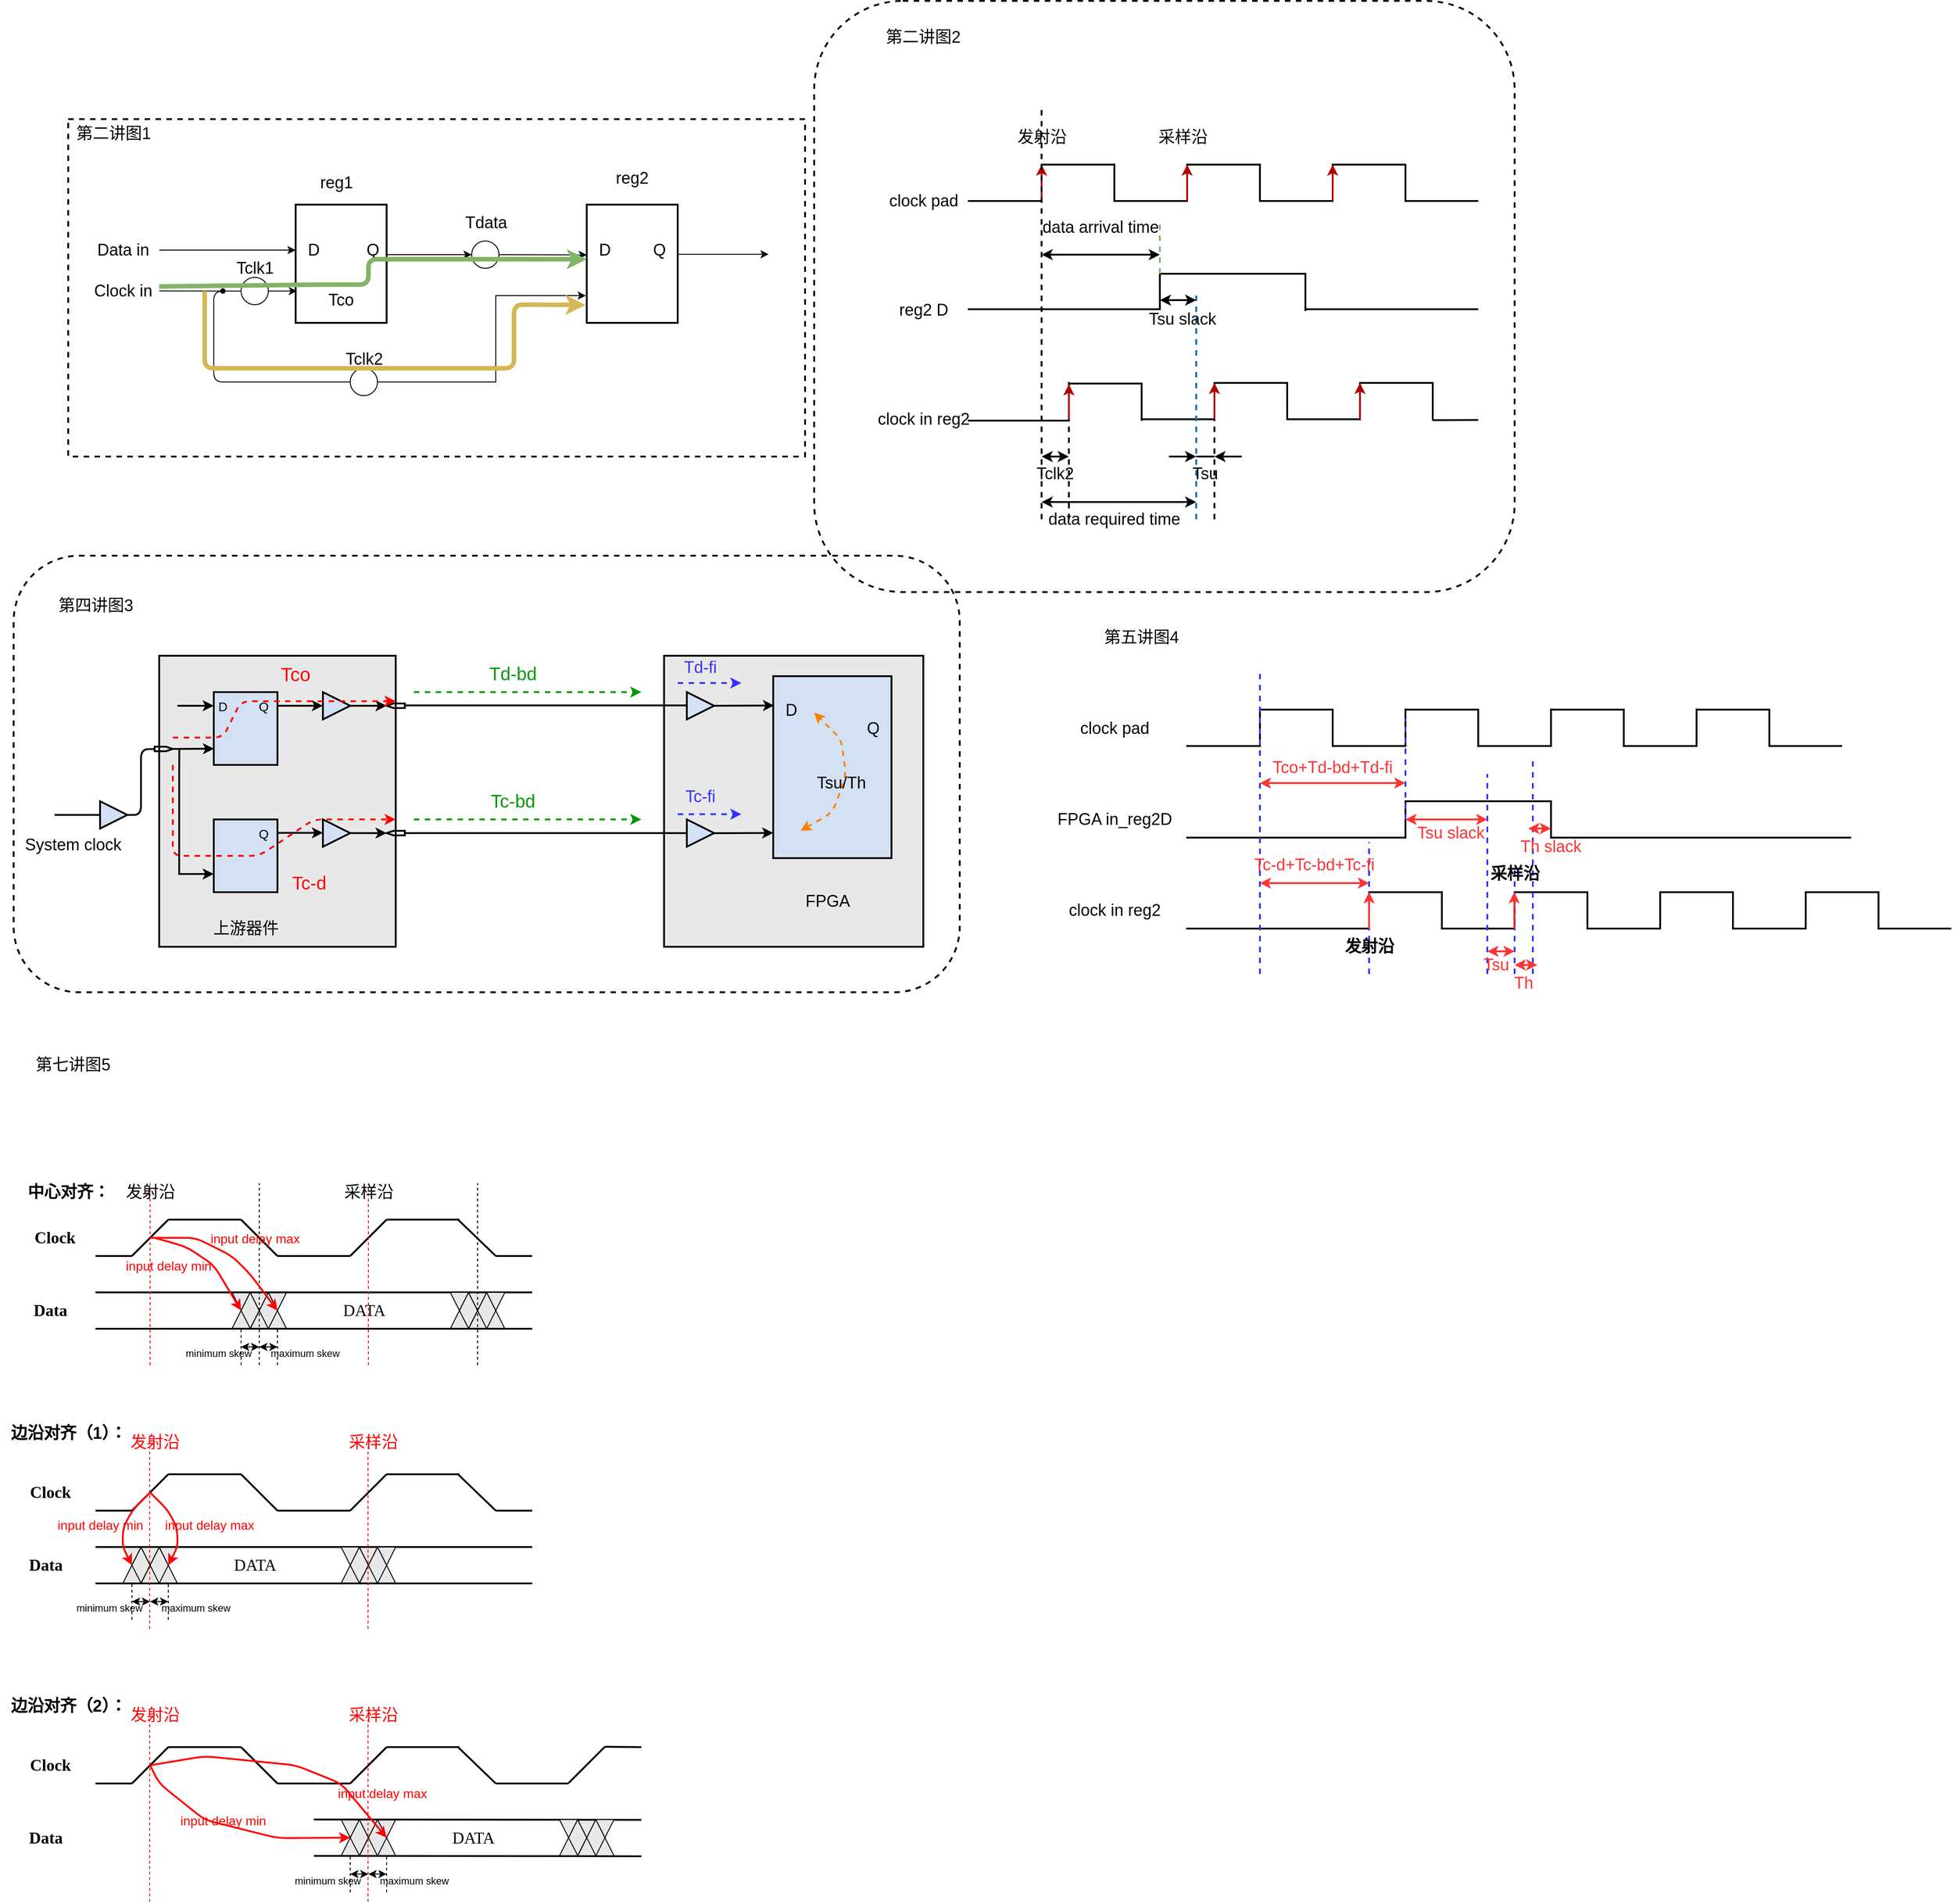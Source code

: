 <mxfile version="14.9.8" type="github">
  <diagram id="lkhqYN3q01pNEpYUq4vx" name="Page-1">
    <mxGraphModel dx="2169" dy="2122" grid="1" gridSize="10" guides="1" tooltips="1" connect="1" arrows="1" fold="1" page="0" pageScale="1" pageWidth="827" pageHeight="1169" math="0" shadow="0">
      <root>
        <mxCell id="0" />
        <mxCell id="1" parent="0" />
        <mxCell id="USP_9mEqmEUjSbpP8-R_-299" value="" style="triangle;whiteSpace=wrap;html=1;fontSize=18;strokeWidth=1;direction=north;fillColor=#E8E8E8;" vertex="1" parent="1">
          <mxGeometry x="-370" y="-160" width="40" height="40" as="geometry" />
        </mxCell>
        <mxCell id="USP_9mEqmEUjSbpP8-R_-300" value="" style="triangle;whiteSpace=wrap;html=1;fontSize=18;strokeWidth=1;direction=north;fillColor=#E8E8E8;" vertex="1" parent="1">
          <mxGeometry x="-350" y="-160" width="40" height="40" as="geometry" />
        </mxCell>
        <mxCell id="USP_9mEqmEUjSbpP8-R_-301" value="" style="triangle;whiteSpace=wrap;html=1;fontSize=18;strokeWidth=1;fillColor=#E8E8E8;direction=south;" vertex="1" parent="1">
          <mxGeometry x="-350" y="-160" width="20" height="20" as="geometry" />
        </mxCell>
        <mxCell id="USP_9mEqmEUjSbpP8-R_-277" value="" style="triangle;whiteSpace=wrap;html=1;fontSize=18;strokeWidth=1;direction=north;fillColor=#E8E8E8;" vertex="1" parent="1">
          <mxGeometry x="-610" y="-160" width="40" height="40" as="geometry" />
        </mxCell>
        <mxCell id="USP_9mEqmEUjSbpP8-R_-280" value="" style="triangle;whiteSpace=wrap;html=1;fontSize=18;strokeWidth=1;direction=north;fillColor=#E8E8E8;" vertex="1" parent="1">
          <mxGeometry x="-590" y="-160" width="40" height="40" as="geometry" />
        </mxCell>
        <mxCell id="USP_9mEqmEUjSbpP8-R_-288" value="" style="triangle;whiteSpace=wrap;html=1;fontSize=18;strokeWidth=1;fillColor=#E8E8E8;direction=south;" vertex="1" parent="1">
          <mxGeometry x="-590" y="-160" width="20" height="20" as="geometry" />
        </mxCell>
        <mxCell id="USP_9mEqmEUjSbpP8-R_-287" value="" style="triangle;whiteSpace=wrap;html=1;fontSize=18;strokeWidth=1;fillColor=#E8E8E8;direction=south;" vertex="1" parent="1">
          <mxGeometry x="-570" y="-160" width="20" height="20" as="geometry" />
        </mxCell>
        <mxCell id="USP_9mEqmEUjSbpP8-R_-286" value="" style="triangle;whiteSpace=wrap;html=1;fontSize=18;strokeWidth=1;fillColor=#E8E8E8;direction=south;" vertex="1" parent="1">
          <mxGeometry x="-610" y="-160" width="20" height="20" as="geometry" />
        </mxCell>
        <mxCell id="USP_9mEqmEUjSbpP8-R_-49" value="" style="rounded=0;whiteSpace=wrap;html=1;fontSize=18;strokeWidth=2;fillColor=none;dashed=1;" vertex="1" parent="1">
          <mxGeometry x="-790" y="-1450" width="810" height="371" as="geometry" />
        </mxCell>
        <mxCell id="USP_9mEqmEUjSbpP8-R_-186" value="" style="rounded=1;whiteSpace=wrap;html=1;fontSize=18;strokeWidth=2;fillColor=none;dashed=1;" vertex="1" parent="1">
          <mxGeometry x="-850" y="-970" width="1040" height="480" as="geometry" />
        </mxCell>
        <mxCell id="USP_9mEqmEUjSbpP8-R_-113" value="" style="rounded=1;whiteSpace=wrap;html=1;fontSize=18;strokeWidth=2;dashed=1;fillColor=none;" vertex="1" parent="1">
          <mxGeometry x="30" y="-1580" width="770" height="650" as="geometry" />
        </mxCell>
        <mxCell id="USP_9mEqmEUjSbpP8-R_-173" value="" style="rounded=0;whiteSpace=wrap;html=1;fontSize=18;strokeWidth=2;fillColor=#E8E8E8;" vertex="1" parent="1">
          <mxGeometry x="-135" y="-860" width="285" height="320" as="geometry" />
        </mxCell>
        <mxCell id="USP_9mEqmEUjSbpP8-R_-158" value="" style="rounded=0;whiteSpace=wrap;html=1;fontSize=18;strokeWidth=2;fillColor=#E8E8E8;" vertex="1" parent="1">
          <mxGeometry x="-690" y="-860" width="260" height="320" as="geometry" />
        </mxCell>
        <mxCell id="USP_9mEqmEUjSbpP8-R_-1" value="" style="rounded=0;whiteSpace=wrap;html=1;strokeWidth=2;" vertex="1" parent="1">
          <mxGeometry x="-540" y="-1356" width="100" height="130" as="geometry" />
        </mxCell>
        <mxCell id="USP_9mEqmEUjSbpP8-R_-2" value="" style="rounded=0;whiteSpace=wrap;html=1;strokeWidth=2;" vertex="1" parent="1">
          <mxGeometry x="-220" y="-1356" width="100" height="130" as="geometry" />
        </mxCell>
        <mxCell id="USP_9mEqmEUjSbpP8-R_-3" value="" style="ellipse;whiteSpace=wrap;html=1;aspect=fixed;" vertex="1" parent="1">
          <mxGeometry x="-346.5" y="-1316" width="30" height="30" as="geometry" />
        </mxCell>
        <mxCell id="USP_9mEqmEUjSbpP8-R_-4" value="" style="endArrow=classic;html=1;" edge="1" parent="1">
          <mxGeometry width="50" height="50" relative="1" as="geometry">
            <mxPoint x="-690" y="-1306" as="sourcePoint" />
            <mxPoint x="-540" y="-1306" as="targetPoint" />
          </mxGeometry>
        </mxCell>
        <mxCell id="USP_9mEqmEUjSbpP8-R_-5" value="" style="endArrow=classic;html=1;entryX=0;entryY=0.5;entryDx=0;entryDy=0;" edge="1" parent="1" target="USP_9mEqmEUjSbpP8-R_-3">
          <mxGeometry width="50" height="50" relative="1" as="geometry">
            <mxPoint x="-439" y="-1301" as="sourcePoint" />
            <mxPoint x="-390" y="-1346" as="targetPoint" />
          </mxGeometry>
        </mxCell>
        <mxCell id="USP_9mEqmEUjSbpP8-R_-6" value="" style="endArrow=classic;html=1;entryX=0.001;entryY=0.425;entryDx=0;entryDy=0;entryPerimeter=0;exitX=1;exitY=0.5;exitDx=0;exitDy=0;" edge="1" parent="1" source="USP_9mEqmEUjSbpP8-R_-3" target="USP_9mEqmEUjSbpP8-R_-2">
          <mxGeometry width="50" height="50" relative="1" as="geometry">
            <mxPoint x="-316" y="-1296" as="sourcePoint" />
            <mxPoint x="-266" y="-1346" as="targetPoint" />
          </mxGeometry>
        </mxCell>
        <mxCell id="USP_9mEqmEUjSbpP8-R_-7" value="" style="endArrow=classic;html=1;" edge="1" parent="1">
          <mxGeometry width="50" height="50" relative="1" as="geometry">
            <mxPoint x="-120" y="-1301.42" as="sourcePoint" />
            <mxPoint x="-20" y="-1301.42" as="targetPoint" />
          </mxGeometry>
        </mxCell>
        <mxCell id="USP_9mEqmEUjSbpP8-R_-9" value="" style="ellipse;whiteSpace=wrap;html=1;aspect=fixed;" vertex="1" parent="1">
          <mxGeometry x="-600" y="-1276" width="30" height="30" as="geometry" />
        </mxCell>
        <mxCell id="USP_9mEqmEUjSbpP8-R_-12" value="" style="endArrow=classic;html=1;exitX=1;exitY=0.5;exitDx=0;exitDy=0;entryX=0.014;entryY=0.731;entryDx=0;entryDy=0;entryPerimeter=0;" edge="1" parent="1" source="USP_9mEqmEUjSbpP8-R_-9" target="USP_9mEqmEUjSbpP8-R_-1">
          <mxGeometry width="50" height="50" relative="1" as="geometry">
            <mxPoint x="-590" y="-1216" as="sourcePoint" />
            <mxPoint x="-539" y="-1262" as="targetPoint" />
          </mxGeometry>
        </mxCell>
        <mxCell id="USP_9mEqmEUjSbpP8-R_-34" value="" style="edgeStyle=none;rounded=0;orthogonalLoop=1;jettySize=auto;html=1;" edge="1" parent="1" source="USP_9mEqmEUjSbpP8-R_-19">
          <mxGeometry relative="1" as="geometry">
            <mxPoint x="-221" y="-1256" as="targetPoint" />
            <Array as="points">
              <mxPoint x="-320" y="-1161" />
              <mxPoint x="-320" y="-1256" />
              <mxPoint x="-290" y="-1256" />
            </Array>
          </mxGeometry>
        </mxCell>
        <mxCell id="USP_9mEqmEUjSbpP8-R_-19" value="" style="ellipse;whiteSpace=wrap;html=1;aspect=fixed;" vertex="1" parent="1">
          <mxGeometry x="-480" y="-1176" width="30" height="30" as="geometry" />
        </mxCell>
        <mxCell id="USP_9mEqmEUjSbpP8-R_-27" value="" style="endArrow=none;html=1;entryX=0;entryY=0.5;entryDx=0;entryDy=0;exitX=0;exitY=0.5;exitDx=0;exitDy=0;" edge="1" parent="1" source="USP_9mEqmEUjSbpP8-R_-19" target="USP_9mEqmEUjSbpP8-R_-9">
          <mxGeometry width="50" height="50" relative="1" as="geometry">
            <mxPoint x="-630" y="-1156" as="sourcePoint" />
            <mxPoint x="-610" y="-1256" as="targetPoint" />
            <Array as="points">
              <mxPoint x="-630" y="-1161" />
              <mxPoint x="-630" y="-1261" />
            </Array>
          </mxGeometry>
        </mxCell>
        <mxCell id="USP_9mEqmEUjSbpP8-R_-32" value="" style="endArrow=none;html=1;" edge="1" parent="1">
          <mxGeometry width="50" height="50" relative="1" as="geometry">
            <mxPoint x="-690" y="-1261.17" as="sourcePoint" />
            <mxPoint x="-620" y="-1261" as="targetPoint" />
          </mxGeometry>
        </mxCell>
        <mxCell id="USP_9mEqmEUjSbpP8-R_-33" value="" style="shape=waypoint;size=6;pointerEvents=1;points=[];fillColor=#ffffff;resizable=0;rotatable=0;perimeter=centerPerimeter;snapToPoint=1;" vertex="1" parent="1">
          <mxGeometry x="-640" y="-1281" width="40" height="40" as="geometry" />
        </mxCell>
        <mxCell id="USP_9mEqmEUjSbpP8-R_-35" value="&lt;font style=&quot;font-size: 18px&quot;&gt;Data in&lt;/font&gt;" style="text;html=1;align=center;verticalAlign=middle;resizable=0;points=[];autosize=1;strokeColor=none;" vertex="1" parent="1">
          <mxGeometry x="-765" y="-1316" width="70" height="20" as="geometry" />
        </mxCell>
        <mxCell id="USP_9mEqmEUjSbpP8-R_-36" value="Clock in" style="text;html=1;align=center;verticalAlign=middle;resizable=0;points=[];autosize=1;strokeColor=none;fontSize=18;" vertex="1" parent="1">
          <mxGeometry x="-770" y="-1276" width="80" height="30" as="geometry" />
        </mxCell>
        <mxCell id="USP_9mEqmEUjSbpP8-R_-37" value="Tclk1" style="text;html=1;align=center;verticalAlign=middle;resizable=0;points=[];autosize=1;strokeColor=none;fontSize=18;" vertex="1" parent="1">
          <mxGeometry x="-615" y="-1301" width="60" height="30" as="geometry" />
        </mxCell>
        <mxCell id="USP_9mEqmEUjSbpP8-R_-38" value="Tclk2" style="text;html=1;align=center;verticalAlign=middle;resizable=0;points=[];autosize=1;strokeColor=none;fontSize=18;" vertex="1" parent="1">
          <mxGeometry x="-495" y="-1201" width="60" height="30" as="geometry" />
        </mxCell>
        <mxCell id="USP_9mEqmEUjSbpP8-R_-39" value="Tdata" style="text;html=1;align=center;verticalAlign=middle;resizable=0;points=[];autosize=1;strokeColor=none;fontSize=18;" vertex="1" parent="1">
          <mxGeometry x="-361.5" y="-1351" width="60" height="30" as="geometry" />
        </mxCell>
        <mxCell id="USP_9mEqmEUjSbpP8-R_-40" value="D" style="text;html=1;strokeColor=none;fillColor=none;align=center;verticalAlign=middle;whiteSpace=wrap;rounded=0;fontSize=18;" vertex="1" parent="1">
          <mxGeometry x="-540" y="-1316" width="40" height="20" as="geometry" />
        </mxCell>
        <mxCell id="USP_9mEqmEUjSbpP8-R_-41" value="Q" style="text;html=1;strokeColor=none;fillColor=none;align=center;verticalAlign=middle;whiteSpace=wrap;rounded=0;fontSize=18;" vertex="1" parent="1">
          <mxGeometry x="-475" y="-1316" width="40" height="20" as="geometry" />
        </mxCell>
        <mxCell id="USP_9mEqmEUjSbpP8-R_-43" value="D" style="text;html=1;strokeColor=none;fillColor=none;align=center;verticalAlign=middle;whiteSpace=wrap;rounded=0;fontSize=18;" vertex="1" parent="1">
          <mxGeometry x="-220" y="-1316" width="40" height="20" as="geometry" />
        </mxCell>
        <mxCell id="USP_9mEqmEUjSbpP8-R_-44" value="Q" style="text;html=1;strokeColor=none;fillColor=none;align=center;verticalAlign=middle;whiteSpace=wrap;rounded=0;fontSize=18;" vertex="1" parent="1">
          <mxGeometry x="-160" y="-1316" width="40" height="20" as="geometry" />
        </mxCell>
        <mxCell id="USP_9mEqmEUjSbpP8-R_-45" value="Tco" style="text;html=1;strokeColor=none;fillColor=none;align=center;verticalAlign=middle;whiteSpace=wrap;rounded=0;fontSize=18;" vertex="1" parent="1">
          <mxGeometry x="-510" y="-1261" width="40" height="20" as="geometry" />
        </mxCell>
        <mxCell id="USP_9mEqmEUjSbpP8-R_-46" value="" style="endArrow=classic;html=1;fontSize=18;strokeWidth=5;fillColor=#d5e8d4;strokeColor=#82b366;entryX=0;entryY=1;entryDx=0;entryDy=0;" edge="1" parent="1" target="USP_9mEqmEUjSbpP8-R_-43">
          <mxGeometry width="50" height="50" relative="1" as="geometry">
            <mxPoint x="-690" y="-1266" as="sourcePoint" />
            <mxPoint x="-460" y="-1296" as="targetPoint" />
            <Array as="points">
              <mxPoint x="-520" y="-1268" />
              <mxPoint x="-460" y="-1268" />
              <mxPoint x="-460" y="-1296" />
            </Array>
          </mxGeometry>
        </mxCell>
        <mxCell id="USP_9mEqmEUjSbpP8-R_-48" value="" style="endArrow=classic;html=1;fontSize=18;strokeWidth=5;entryX=-0.014;entryY=0.849;entryDx=0;entryDy=0;entryPerimeter=0;fillColor=#fff2cc;strokeColor=#d6b656;" edge="1" parent="1" target="USP_9mEqmEUjSbpP8-R_-2">
          <mxGeometry width="50" height="50" relative="1" as="geometry">
            <mxPoint x="-640" y="-1261" as="sourcePoint" />
            <mxPoint x="-300" y="-1276" as="targetPoint" />
            <Array as="points">
              <mxPoint x="-640" y="-1176" />
              <mxPoint x="-300" y="-1176" />
              <mxPoint x="-300" y="-1246" />
            </Array>
          </mxGeometry>
        </mxCell>
        <mxCell id="USP_9mEqmEUjSbpP8-R_-50" value="第二讲图1" style="text;html=1;strokeColor=none;fillColor=none;align=center;verticalAlign=middle;whiteSpace=wrap;rounded=0;dashed=1;fontSize=18;" vertex="1" parent="1">
          <mxGeometry x="-785" y="-1444" width="90" height="20" as="geometry" />
        </mxCell>
        <mxCell id="USP_9mEqmEUjSbpP8-R_-53" value="第二讲图2" style="text;html=1;strokeColor=none;fillColor=none;align=center;verticalAlign=middle;whiteSpace=wrap;rounded=0;dashed=1;fontSize=18;" vertex="1" parent="1">
          <mxGeometry x="105" y="-1550" width="90" height="20" as="geometry" />
        </mxCell>
        <mxCell id="USP_9mEqmEUjSbpP8-R_-54" value="" style="shape=partialRectangle;whiteSpace=wrap;html=1;top=0;left=0;fillColor=none;fontSize=18;strokeWidth=2;" vertex="1" parent="1">
          <mxGeometry x="200" y="-1400" width="80" height="40" as="geometry" />
        </mxCell>
        <mxCell id="USP_9mEqmEUjSbpP8-R_-56" value="" style="shape=partialRectangle;whiteSpace=wrap;html=1;bottom=0;right=0;fillColor=none;fontSize=18;strokeWidth=2;flipH=1;" vertex="1" parent="1">
          <mxGeometry x="280" y="-1400" width="80" height="40" as="geometry" />
        </mxCell>
        <mxCell id="USP_9mEqmEUjSbpP8-R_-57" value="" style="shape=partialRectangle;whiteSpace=wrap;html=1;top=0;left=0;fillColor=none;fontSize=18;strokeWidth=2;" vertex="1" parent="1">
          <mxGeometry x="360" y="-1400" width="80" height="40" as="geometry" />
        </mxCell>
        <mxCell id="USP_9mEqmEUjSbpP8-R_-58" value="" style="shape=partialRectangle;whiteSpace=wrap;html=1;top=0;left=0;fillColor=none;fontSize=18;strokeWidth=2;flipV=1;" vertex="1" parent="1">
          <mxGeometry x="440" y="-1400" width="80" height="40" as="geometry" />
        </mxCell>
        <mxCell id="USP_9mEqmEUjSbpP8-R_-59" value="" style="shape=partialRectangle;whiteSpace=wrap;html=1;top=0;left=0;fillColor=none;fontSize=18;strokeWidth=2;" vertex="1" parent="1">
          <mxGeometry x="520" y="-1400" width="80" height="40" as="geometry" />
        </mxCell>
        <mxCell id="USP_9mEqmEUjSbpP8-R_-66" value="" style="shape=partialRectangle;whiteSpace=wrap;html=1;top=0;left=0;fillColor=none;fontSize=18;strokeWidth=2;flipV=1;" vertex="1" parent="1">
          <mxGeometry x="600" y="-1400" width="80" height="40" as="geometry" />
        </mxCell>
        <mxCell id="USP_9mEqmEUjSbpP8-R_-67" value="" style="endArrow=none;html=1;fontSize=18;strokeWidth=2;" edge="1" parent="1">
          <mxGeometry width="50" height="50" relative="1" as="geometry">
            <mxPoint x="680" y="-1360" as="sourcePoint" />
            <mxPoint x="760" y="-1360" as="targetPoint" />
          </mxGeometry>
        </mxCell>
        <mxCell id="USP_9mEqmEUjSbpP8-R_-69" value="" style="shape=partialRectangle;whiteSpace=wrap;html=1;top=0;left=0;fillColor=none;fontSize=18;strokeWidth=2;" vertex="1" parent="1">
          <mxGeometry x="200" y="-1160" width="110" height="41.5" as="geometry" />
        </mxCell>
        <mxCell id="USP_9mEqmEUjSbpP8-R_-70" value="" style="shape=partialRectangle;whiteSpace=wrap;html=1;bottom=0;right=0;fillColor=none;fontSize=18;strokeWidth=2;flipH=1;" vertex="1" parent="1">
          <mxGeometry x="310" y="-1159.25" width="80" height="40" as="geometry" />
        </mxCell>
        <mxCell id="USP_9mEqmEUjSbpP8-R_-71" value="" style="shape=partialRectangle;whiteSpace=wrap;html=1;top=0;left=0;fillColor=none;fontSize=18;strokeWidth=2;" vertex="1" parent="1">
          <mxGeometry x="390" y="-1160" width="80" height="40" as="geometry" />
        </mxCell>
        <mxCell id="USP_9mEqmEUjSbpP8-R_-72" value="" style="shape=partialRectangle;whiteSpace=wrap;html=1;top=0;left=0;fillColor=none;fontSize=18;strokeWidth=2;flipV=1;" vertex="1" parent="1">
          <mxGeometry x="470" y="-1160" width="80" height="40" as="geometry" />
        </mxCell>
        <mxCell id="USP_9mEqmEUjSbpP8-R_-73" value="" style="shape=partialRectangle;whiteSpace=wrap;html=1;top=0;left=0;fillColor=none;fontSize=18;strokeWidth=2;" vertex="1" parent="1">
          <mxGeometry x="550" y="-1160" width="80" height="40" as="geometry" />
        </mxCell>
        <mxCell id="USP_9mEqmEUjSbpP8-R_-74" value="" style="shape=partialRectangle;whiteSpace=wrap;html=1;top=0;left=0;fillColor=none;fontSize=18;strokeWidth=2;flipV=1;" vertex="1" parent="1">
          <mxGeometry x="630" y="-1160" width="80" height="40" as="geometry" />
        </mxCell>
        <mxCell id="USP_9mEqmEUjSbpP8-R_-75" value="" style="endArrow=none;html=1;fontSize=18;strokeWidth=2;" edge="1" parent="1">
          <mxGeometry width="50" height="50" relative="1" as="geometry">
            <mxPoint x="710" y="-1119" as="sourcePoint" />
            <mxPoint x="760" y="-1119.25" as="targetPoint" />
          </mxGeometry>
        </mxCell>
        <mxCell id="USP_9mEqmEUjSbpP8-R_-76" value="" style="shape=partialRectangle;whiteSpace=wrap;html=1;top=0;left=0;fillColor=none;fontSize=18;strokeWidth=2;" vertex="1" parent="1">
          <mxGeometry x="200" y="-1280" width="210" height="39" as="geometry" />
        </mxCell>
        <mxCell id="USP_9mEqmEUjSbpP8-R_-77" value="" style="shape=partialRectangle;whiteSpace=wrap;html=1;top=0;left=0;fillColor=none;fontSize=18;strokeWidth=2;flipV=1;" vertex="1" parent="1">
          <mxGeometry x="410" y="-1280" width="160" height="40" as="geometry" />
        </mxCell>
        <mxCell id="USP_9mEqmEUjSbpP8-R_-79" value="" style="endArrow=none;html=1;fontSize=18;strokeWidth=2;" edge="1" parent="1">
          <mxGeometry width="50" height="50" relative="1" as="geometry">
            <mxPoint x="570" y="-1241" as="sourcePoint" />
            <mxPoint x="760" y="-1241" as="targetPoint" />
          </mxGeometry>
        </mxCell>
        <mxCell id="USP_9mEqmEUjSbpP8-R_-80" value="clock pad" style="text;html=1;align=center;verticalAlign=middle;resizable=0;points=[];autosize=1;strokeColor=none;fontSize=18;" vertex="1" parent="1">
          <mxGeometry x="105" y="-1375" width="90" height="30" as="geometry" />
        </mxCell>
        <mxCell id="USP_9mEqmEUjSbpP8-R_-81" value="reg2 D" style="text;html=1;align=center;verticalAlign=middle;resizable=0;points=[];autosize=1;strokeColor=none;fontSize=18;" vertex="1" parent="1">
          <mxGeometry x="115" y="-1255" width="70" height="30" as="geometry" />
        </mxCell>
        <mxCell id="USP_9mEqmEUjSbpP8-R_-82" value="reg1" style="text;html=1;strokeColor=none;fillColor=none;align=center;verticalAlign=middle;whiteSpace=wrap;rounded=0;fontSize=18;" vertex="1" parent="1">
          <mxGeometry x="-515" y="-1390" width="40" height="20" as="geometry" />
        </mxCell>
        <mxCell id="USP_9mEqmEUjSbpP8-R_-83" value="reg2" style="text;html=1;strokeColor=none;fillColor=none;align=center;verticalAlign=middle;whiteSpace=wrap;rounded=0;fontSize=18;" vertex="1" parent="1">
          <mxGeometry x="-190" y="-1395" width="40" height="20" as="geometry" />
        </mxCell>
        <mxCell id="USP_9mEqmEUjSbpP8-R_-84" value="clock in reg2" style="text;html=1;align=center;verticalAlign=middle;resizable=0;points=[];autosize=1;strokeColor=none;fontSize=18;" vertex="1" parent="1">
          <mxGeometry x="90" y="-1135" width="120" height="30" as="geometry" />
        </mxCell>
        <mxCell id="USP_9mEqmEUjSbpP8-R_-85" value="" style="endArrow=classic;html=1;fontSize=18;strokeWidth=2;entryX=0;entryY=0;entryDx=0;entryDy=0;fillColor=#e51400;strokeColor=#B20000;" edge="1" parent="1" target="USP_9mEqmEUjSbpP8-R_-56">
          <mxGeometry width="50" height="50" relative="1" as="geometry">
            <mxPoint x="280" y="-1360" as="sourcePoint" />
            <mxPoint x="330" y="-1410" as="targetPoint" />
          </mxGeometry>
        </mxCell>
        <mxCell id="USP_9mEqmEUjSbpP8-R_-86" value="" style="endArrow=classic;html=1;fontSize=18;strokeWidth=2;entryX=0;entryY=0;entryDx=0;entryDy=0;fillColor=#e51400;strokeColor=#B20000;" edge="1" parent="1">
          <mxGeometry width="50" height="50" relative="1" as="geometry">
            <mxPoint x="440" y="-1360" as="sourcePoint" />
            <mxPoint x="440" y="-1400" as="targetPoint" />
            <Array as="points">
              <mxPoint x="440" y="-1360" />
            </Array>
          </mxGeometry>
        </mxCell>
        <mxCell id="USP_9mEqmEUjSbpP8-R_-87" value="" style="endArrow=classic;html=1;fontSize=18;strokeWidth=2;entryX=0;entryY=0;entryDx=0;entryDy=0;fillColor=#e51400;strokeColor=#B20000;" edge="1" parent="1">
          <mxGeometry width="50" height="50" relative="1" as="geometry">
            <mxPoint x="600" y="-1360" as="sourcePoint" />
            <mxPoint x="600" y="-1400" as="targetPoint" />
          </mxGeometry>
        </mxCell>
        <mxCell id="USP_9mEqmEUjSbpP8-R_-88" value="" style="endArrow=classic;html=1;fontSize=18;strokeWidth=2;entryX=0;entryY=0;entryDx=0;entryDy=0;fillColor=#e51400;strokeColor=#B20000;" edge="1" parent="1">
          <mxGeometry width="50" height="50" relative="1" as="geometry">
            <mxPoint x="310" y="-1118.5" as="sourcePoint" />
            <mxPoint x="310" y="-1158.5" as="targetPoint" />
          </mxGeometry>
        </mxCell>
        <mxCell id="USP_9mEqmEUjSbpP8-R_-89" value="" style="endArrow=classic;html=1;fontSize=18;strokeWidth=2;entryX=0;entryY=0;entryDx=0;entryDy=0;fillColor=#e51400;strokeColor=#B20000;" edge="1" parent="1">
          <mxGeometry width="50" height="50" relative="1" as="geometry">
            <mxPoint x="470" y="-1120" as="sourcePoint" />
            <mxPoint x="470" y="-1160" as="targetPoint" />
          </mxGeometry>
        </mxCell>
        <mxCell id="USP_9mEqmEUjSbpP8-R_-90" value="" style="endArrow=classic;html=1;fontSize=18;strokeWidth=2;entryX=0;entryY=0;entryDx=0;entryDy=0;fillColor=#e51400;strokeColor=#B20000;" edge="1" parent="1">
          <mxGeometry width="50" height="50" relative="1" as="geometry">
            <mxPoint x="630" y="-1120" as="sourcePoint" />
            <mxPoint x="630" y="-1160" as="targetPoint" />
          </mxGeometry>
        </mxCell>
        <mxCell id="USP_9mEqmEUjSbpP8-R_-91" value="发射沿" style="text;html=1;align=center;verticalAlign=middle;resizable=0;points=[];autosize=1;strokeColor=none;fontSize=18;" vertex="1" parent="1">
          <mxGeometry x="245" y="-1445" width="70" height="30" as="geometry" />
        </mxCell>
        <mxCell id="USP_9mEqmEUjSbpP8-R_-92" value="采样沿" style="text;html=1;align=center;verticalAlign=middle;resizable=0;points=[];autosize=1;strokeColor=none;fontSize=18;" vertex="1" parent="1">
          <mxGeometry x="400" y="-1445" width="70" height="30" as="geometry" />
        </mxCell>
        <mxCell id="USP_9mEqmEUjSbpP8-R_-93" value="" style="endArrow=none;dashed=1;html=1;fontSize=18;strokeWidth=2;" edge="1" parent="1">
          <mxGeometry width="50" height="50" relative="1" as="geometry">
            <mxPoint x="280" y="-1010" as="sourcePoint" />
            <mxPoint x="280" y="-1460" as="targetPoint" />
          </mxGeometry>
        </mxCell>
        <mxCell id="USP_9mEqmEUjSbpP8-R_-94" value="" style="endArrow=none;dashed=1;html=1;fontSize=18;strokeWidth=2;" edge="1" parent="1">
          <mxGeometry width="50" height="50" relative="1" as="geometry">
            <mxPoint x="470" y="-1010" as="sourcePoint" />
            <mxPoint x="470" y="-1119.25" as="targetPoint" />
          </mxGeometry>
        </mxCell>
        <mxCell id="USP_9mEqmEUjSbpP8-R_-95" value="" style="endArrow=none;dashed=1;html=1;fontSize=18;strokeWidth=2;fillColor=#1ba1e2;strokeColor=#006EAF;" edge="1" parent="1">
          <mxGeometry width="50" height="50" relative="1" as="geometry">
            <mxPoint x="450" y="-1010" as="sourcePoint" />
            <mxPoint x="450" y="-1260" as="targetPoint" />
          </mxGeometry>
        </mxCell>
        <mxCell id="USP_9mEqmEUjSbpP8-R_-96" value="" style="endArrow=none;dashed=1;html=1;fontSize=18;strokeWidth=2;fillColor=#d5e8d4;strokeColor=#82b366;" edge="1" parent="1">
          <mxGeometry width="50" height="50" relative="1" as="geometry">
            <mxPoint x="410" y="-1280" as="sourcePoint" />
            <mxPoint x="410" y="-1340" as="targetPoint" />
          </mxGeometry>
        </mxCell>
        <mxCell id="USP_9mEqmEUjSbpP8-R_-97" value="" style="endArrow=classic;startArrow=classic;html=1;fontSize=18;strokeWidth=2;" edge="1" parent="1">
          <mxGeometry width="50" height="50" relative="1" as="geometry">
            <mxPoint x="280" y="-1301" as="sourcePoint" />
            <mxPoint x="410" y="-1301" as="targetPoint" />
          </mxGeometry>
        </mxCell>
        <mxCell id="USP_9mEqmEUjSbpP8-R_-98" value="" style="endArrow=classic;startArrow=classic;html=1;fontSize=18;strokeWidth=2;" edge="1" parent="1">
          <mxGeometry width="50" height="50" relative="1" as="geometry">
            <mxPoint x="410" y="-1251" as="sourcePoint" />
            <mxPoint x="450" y="-1251" as="targetPoint" />
          </mxGeometry>
        </mxCell>
        <mxCell id="USP_9mEqmEUjSbpP8-R_-99" value="" style="endArrow=none;dashed=1;html=1;fontSize=18;strokeWidth=2;" edge="1" parent="1">
          <mxGeometry width="50" height="50" relative="1" as="geometry">
            <mxPoint x="310" y="-1010" as="sourcePoint" />
            <mxPoint x="310" y="-1120" as="targetPoint" />
          </mxGeometry>
        </mxCell>
        <mxCell id="USP_9mEqmEUjSbpP8-R_-100" value="" style="endArrow=classic;startArrow=classic;html=1;fontSize=18;strokeWidth=2;" edge="1" parent="1">
          <mxGeometry width="50" height="50" relative="1" as="geometry">
            <mxPoint x="280" y="-1079" as="sourcePoint" />
            <mxPoint x="310" y="-1079" as="targetPoint" />
          </mxGeometry>
        </mxCell>
        <mxCell id="USP_9mEqmEUjSbpP8-R_-102" value="" style="endArrow=classic;html=1;fontSize=18;strokeWidth=2;" edge="1" parent="1">
          <mxGeometry width="50" height="50" relative="1" as="geometry">
            <mxPoint x="420" y="-1079" as="sourcePoint" />
            <mxPoint x="450" y="-1079" as="targetPoint" />
          </mxGeometry>
        </mxCell>
        <mxCell id="USP_9mEqmEUjSbpP8-R_-103" value="" style="endArrow=none;html=1;fontSize=18;strokeWidth=2;" edge="1" parent="1">
          <mxGeometry width="50" height="50" relative="1" as="geometry">
            <mxPoint x="450" y="-1079" as="sourcePoint" />
            <mxPoint x="470" y="-1079" as="targetPoint" />
          </mxGeometry>
        </mxCell>
        <mxCell id="USP_9mEqmEUjSbpP8-R_-104" value="" style="endArrow=classic;html=1;fontSize=18;strokeWidth=2;" edge="1" parent="1">
          <mxGeometry width="50" height="50" relative="1" as="geometry">
            <mxPoint x="500" y="-1079" as="sourcePoint" />
            <mxPoint x="470" y="-1079" as="targetPoint" />
          </mxGeometry>
        </mxCell>
        <mxCell id="USP_9mEqmEUjSbpP8-R_-105" value="data arrival time" style="text;html=1;strokeColor=none;fillColor=none;align=center;verticalAlign=middle;whiteSpace=wrap;rounded=0;fontSize=18;" vertex="1" parent="1">
          <mxGeometry x="270" y="-1341" width="150" height="20" as="geometry" />
        </mxCell>
        <mxCell id="USP_9mEqmEUjSbpP8-R_-106" value="Tsu slack" style="text;html=1;strokeColor=none;fillColor=none;align=center;verticalAlign=middle;whiteSpace=wrap;rounded=0;fontSize=18;" vertex="1" parent="1">
          <mxGeometry x="390" y="-1240" width="90" height="20" as="geometry" />
        </mxCell>
        <mxCell id="USP_9mEqmEUjSbpP8-R_-107" value="Tclk2" style="text;html=1;strokeColor=none;fillColor=none;align=center;verticalAlign=middle;whiteSpace=wrap;rounded=0;fontSize=18;" vertex="1" parent="1">
          <mxGeometry x="275" y="-1070" width="40" height="20" as="geometry" />
        </mxCell>
        <mxCell id="USP_9mEqmEUjSbpP8-R_-109" value="Tsu" style="text;html=1;strokeColor=none;fillColor=none;align=center;verticalAlign=middle;whiteSpace=wrap;rounded=0;fontSize=18;" vertex="1" parent="1">
          <mxGeometry x="440" y="-1070" width="40" height="20" as="geometry" />
        </mxCell>
        <mxCell id="USP_9mEqmEUjSbpP8-R_-111" value="" style="endArrow=classic;startArrow=classic;html=1;fontSize=18;strokeWidth=2;" edge="1" parent="1">
          <mxGeometry width="50" height="50" relative="1" as="geometry">
            <mxPoint x="280" y="-1029" as="sourcePoint" />
            <mxPoint x="450" y="-1029" as="targetPoint" />
          </mxGeometry>
        </mxCell>
        <mxCell id="USP_9mEqmEUjSbpP8-R_-112" value="data required time" style="text;html=1;strokeColor=none;fillColor=none;align=center;verticalAlign=middle;whiteSpace=wrap;rounded=0;fontSize=18;" vertex="1" parent="1">
          <mxGeometry x="280" y="-1020" width="160" height="20" as="geometry" />
        </mxCell>
        <mxCell id="USP_9mEqmEUjSbpP8-R_-114" value="第四讲图3" style="text;html=1;align=center;verticalAlign=middle;resizable=0;points=[];autosize=1;strokeColor=none;fontSize=18;" vertex="1" parent="1">
          <mxGeometry x="-810" y="-930" width="100" height="30" as="geometry" />
        </mxCell>
        <mxCell id="USP_9mEqmEUjSbpP8-R_-118" value="" style="rounded=0;whiteSpace=wrap;html=1;fontSize=18;strokeWidth=2;fillColor=#D4E1F5;" vertex="1" parent="1">
          <mxGeometry x="-630" y="-820" width="70" height="80" as="geometry" />
        </mxCell>
        <mxCell id="USP_9mEqmEUjSbpP8-R_-119" value="" style="rounded=0;whiteSpace=wrap;html=1;fontSize=18;strokeWidth=2;fillColor=#D4E1F5;" vertex="1" parent="1">
          <mxGeometry x="-630" y="-680" width="70" height="80" as="geometry" />
        </mxCell>
        <mxCell id="USP_9mEqmEUjSbpP8-R_-146" value="" style="edgeStyle=none;rounded=0;orthogonalLoop=1;jettySize=auto;html=1;fontSize=18;strokeWidth=2;" edge="1" parent="1" source="USP_9mEqmEUjSbpP8-R_-120" target="USP_9mEqmEUjSbpP8-R_-143">
          <mxGeometry relative="1" as="geometry" />
        </mxCell>
        <mxCell id="USP_9mEqmEUjSbpP8-R_-120" value="" style="triangle;whiteSpace=wrap;html=1;fontSize=18;strokeWidth=2;fillColor=#D4E1F5;" vertex="1" parent="1">
          <mxGeometry x="-510" y="-820" width="30" height="30" as="geometry" />
        </mxCell>
        <mxCell id="USP_9mEqmEUjSbpP8-R_-147" value="" style="edgeStyle=none;rounded=0;orthogonalLoop=1;jettySize=auto;html=1;fontSize=18;strokeWidth=2;" edge="1" parent="1" source="USP_9mEqmEUjSbpP8-R_-121" target="USP_9mEqmEUjSbpP8-R_-144">
          <mxGeometry relative="1" as="geometry" />
        </mxCell>
        <mxCell id="USP_9mEqmEUjSbpP8-R_-121" value="" style="triangle;whiteSpace=wrap;html=1;fontSize=18;strokeWidth=2;fillColor=#D4E1F5;" vertex="1" parent="1">
          <mxGeometry x="-510" y="-680" width="30" height="30" as="geometry" />
        </mxCell>
        <mxCell id="USP_9mEqmEUjSbpP8-R_-122" value="" style="rounded=0;whiteSpace=wrap;html=1;fontSize=18;strokeWidth=2;fillColor=#D4E1F5;" vertex="1" parent="1">
          <mxGeometry x="-15" y="-837.5" width="130" height="200" as="geometry" />
        </mxCell>
        <mxCell id="USP_9mEqmEUjSbpP8-R_-123" value="" style="endArrow=classic;html=1;fontSize=18;strokeWidth=2;" edge="1" parent="1">
          <mxGeometry width="50" height="50" relative="1" as="geometry">
            <mxPoint x="-670" y="-805" as="sourcePoint" />
            <mxPoint x="-630" y="-805" as="targetPoint" />
          </mxGeometry>
        </mxCell>
        <mxCell id="USP_9mEqmEUjSbpP8-R_-124" value="" style="endArrow=classic;html=1;fontSize=18;strokeWidth=2;entryX=0;entryY=0.5;entryDx=0;entryDy=0;" edge="1" parent="1" target="USP_9mEqmEUjSbpP8-R_-120">
          <mxGeometry width="50" height="50" relative="1" as="geometry">
            <mxPoint x="-560" y="-805" as="sourcePoint" />
            <mxPoint x="-510" y="-850" as="targetPoint" />
          </mxGeometry>
        </mxCell>
        <mxCell id="USP_9mEqmEUjSbpP8-R_-125" value="" style="endArrow=classic;html=1;fontSize=18;strokeWidth=2;entryX=0;entryY=0.5;entryDx=0;entryDy=0;" edge="1" parent="1">
          <mxGeometry width="50" height="50" relative="1" as="geometry">
            <mxPoint x="-560" y="-665.29" as="sourcePoint" />
            <mxPoint x="-510" y="-665.29" as="targetPoint" />
          </mxGeometry>
        </mxCell>
        <mxCell id="USP_9mEqmEUjSbpP8-R_-126" value="" style="triangle;whiteSpace=wrap;html=1;fontSize=18;strokeWidth=2;fillColor=#D4E1F5;" vertex="1" parent="1">
          <mxGeometry x="-755" y="-700" width="30" height="30" as="geometry" />
        </mxCell>
        <mxCell id="USP_9mEqmEUjSbpP8-R_-127" value="" style="endArrow=none;html=1;fontSize=18;strokeWidth=2;entryX=0;entryY=0.5;entryDx=0;entryDy=0;" edge="1" parent="1" target="USP_9mEqmEUjSbpP8-R_-126">
          <mxGeometry width="50" height="50" relative="1" as="geometry">
            <mxPoint x="-805" y="-685" as="sourcePoint" />
            <mxPoint x="-755" y="-690" as="targetPoint" />
          </mxGeometry>
        </mxCell>
        <mxCell id="USP_9mEqmEUjSbpP8-R_-134" value="" style="edgeStyle=none;rounded=0;orthogonalLoop=1;jettySize=auto;html=1;fontSize=18;strokeWidth=2;entryX=0.004;entryY=0.778;entryDx=0;entryDy=0;entryPerimeter=0;exitX=0.5;exitY=0;exitDx=0;exitDy=0;" edge="1" parent="1" source="USP_9mEqmEUjSbpP8-R_-129" target="USP_9mEqmEUjSbpP8-R_-118">
          <mxGeometry relative="1" as="geometry">
            <mxPoint x="-671" y="-757" as="sourcePoint" />
          </mxGeometry>
        </mxCell>
        <mxCell id="USP_9mEqmEUjSbpP8-R_-141" value="" style="edgeStyle=none;rounded=0;orthogonalLoop=1;jettySize=auto;html=1;fontSize=18;strokeWidth=2;exitX=0.441;exitY=1.356;exitDx=0;exitDy=0;exitPerimeter=0;entryX=0;entryY=0.75;entryDx=0;entryDy=0;" edge="1" parent="1" source="USP_9mEqmEUjSbpP8-R_-129" target="USP_9mEqmEUjSbpP8-R_-119">
          <mxGeometry relative="1" as="geometry">
            <mxPoint x="-660" y="-755" as="sourcePoint" />
            <Array as="points">
              <mxPoint x="-668" y="-730" />
              <mxPoint x="-668" y="-710" />
              <mxPoint x="-668" y="-620" />
            </Array>
          </mxGeometry>
        </mxCell>
        <mxCell id="USP_9mEqmEUjSbpP8-R_-129" value="" style="shape=offPageConnector;whiteSpace=wrap;html=1;fontSize=18;strokeWidth=2;fillColor=none;flipH=1;flipV=1;direction=south;" vertex="1" parent="1">
          <mxGeometry x="-695" y="-760" width="20" height="5" as="geometry" />
        </mxCell>
        <mxCell id="USP_9mEqmEUjSbpP8-R_-135" value="" style="endArrow=none;html=1;fontSize=18;strokeWidth=2;exitX=1;exitY=0.5;exitDx=0;exitDy=0;entryX=0.5;entryY=1;entryDx=0;entryDy=0;" edge="1" parent="1" source="USP_9mEqmEUjSbpP8-R_-126" target="USP_9mEqmEUjSbpP8-R_-129">
          <mxGeometry width="50" height="50" relative="1" as="geometry">
            <mxPoint x="-725" y="-690" as="sourcePoint" />
            <mxPoint x="-675" y="-740" as="targetPoint" />
            <Array as="points">
              <mxPoint x="-710" y="-685" />
              <mxPoint x="-710" y="-757" />
            </Array>
          </mxGeometry>
        </mxCell>
        <mxCell id="USP_9mEqmEUjSbpP8-R_-143" value="" style="shape=offPageConnector;whiteSpace=wrap;html=1;fontSize=18;strokeWidth=2;fillColor=none;flipH=0;flipV=1;direction=south;" vertex="1" parent="1">
          <mxGeometry x="-440" y="-807.5" width="20" height="5" as="geometry" />
        </mxCell>
        <mxCell id="USP_9mEqmEUjSbpP8-R_-144" value="" style="shape=offPageConnector;whiteSpace=wrap;html=1;fontSize=18;strokeWidth=2;fillColor=none;flipH=0;flipV=1;direction=south;" vertex="1" parent="1">
          <mxGeometry x="-440" y="-667.5" width="20" height="5" as="geometry" />
        </mxCell>
        <mxCell id="USP_9mEqmEUjSbpP8-R_-150" value="" style="endArrow=classic;html=1;dashed=1;fontSize=18;strokeColor=#FF0000;strokeWidth=2;" edge="1" parent="1">
          <mxGeometry width="50" height="50" relative="1" as="geometry">
            <mxPoint x="-675" y="-770" as="sourcePoint" />
            <mxPoint x="-430" y="-810" as="targetPoint" />
            <Array as="points">
              <mxPoint x="-620" y="-770" />
              <mxPoint x="-600" y="-810" />
            </Array>
          </mxGeometry>
        </mxCell>
        <mxCell id="USP_9mEqmEUjSbpP8-R_-151" value="" style="endArrow=classic;html=1;dashed=1;fontSize=18;strokeColor=#FF0000;strokeWidth=2;" edge="1" parent="1">
          <mxGeometry width="50" height="50" relative="1" as="geometry">
            <mxPoint x="-675" y="-740" as="sourcePoint" />
            <mxPoint x="-430" y="-680" as="targetPoint" />
            <Array as="points">
              <mxPoint x="-675" y="-640" />
              <mxPoint x="-580" y="-640" />
              <mxPoint x="-520" y="-680" />
            </Array>
          </mxGeometry>
        </mxCell>
        <mxCell id="USP_9mEqmEUjSbpP8-R_-152" value="&lt;font style=&quot;font-size: 14px&quot;&gt;D&lt;/font&gt;" style="text;html=1;strokeColor=none;fillColor=none;align=center;verticalAlign=middle;whiteSpace=wrap;rounded=0;fontSize=18;" vertex="1" parent="1">
          <mxGeometry x="-640" y="-815" width="40" height="20" as="geometry" />
        </mxCell>
        <mxCell id="USP_9mEqmEUjSbpP8-R_-153" value="&lt;font style=&quot;font-size: 14px&quot;&gt;Q&lt;/font&gt;" style="text;html=1;strokeColor=none;fillColor=none;align=center;verticalAlign=middle;whiteSpace=wrap;rounded=0;fontSize=18;" vertex="1" parent="1">
          <mxGeometry x="-595" y="-815" width="40" height="20" as="geometry" />
        </mxCell>
        <mxCell id="USP_9mEqmEUjSbpP8-R_-154" value="&lt;font style=&quot;font-size: 14px&quot;&gt;Q&lt;/font&gt;" style="text;html=1;strokeColor=none;fillColor=none;align=center;verticalAlign=middle;whiteSpace=wrap;rounded=0;fontSize=18;" vertex="1" parent="1">
          <mxGeometry x="-595" y="-675" width="40" height="20" as="geometry" />
        </mxCell>
        <mxCell id="USP_9mEqmEUjSbpP8-R_-155" value="System clock" style="text;html=1;align=center;verticalAlign=middle;resizable=0;points=[];autosize=1;strokeColor=none;fontSize=18;" vertex="1" parent="1">
          <mxGeometry x="-845" y="-667.5" width="120" height="30" as="geometry" />
        </mxCell>
        <mxCell id="USP_9mEqmEUjSbpP8-R_-156" value="上游器件" style="text;html=1;align=center;verticalAlign=middle;resizable=0;points=[];autosize=1;strokeColor=none;fontSize=18;" vertex="1" parent="1">
          <mxGeometry x="-640" y="-575" width="90" height="30" as="geometry" />
        </mxCell>
        <mxCell id="USP_9mEqmEUjSbpP8-R_-159" value="" style="triangle;whiteSpace=wrap;html=1;fontSize=18;strokeWidth=2;fillColor=#D4E1F5;" vertex="1" parent="1">
          <mxGeometry x="-110" y="-820" width="30" height="30" as="geometry" />
        </mxCell>
        <mxCell id="USP_9mEqmEUjSbpP8-R_-160" value="" style="triangle;whiteSpace=wrap;html=1;fontSize=18;strokeWidth=2;fillColor=#D4E1F5;" vertex="1" parent="1">
          <mxGeometry x="-110" y="-680" width="30" height="30" as="geometry" />
        </mxCell>
        <mxCell id="USP_9mEqmEUjSbpP8-R_-162" value="" style="endArrow=none;html=1;fontSize=18;strokeColor=#000000;strokeWidth=2;exitX=0.5;exitY=0;exitDx=0;exitDy=0;entryX=0;entryY=0.5;entryDx=0;entryDy=0;" edge="1" parent="1" source="USP_9mEqmEUjSbpP8-R_-144" target="USP_9mEqmEUjSbpP8-R_-160">
          <mxGeometry width="50" height="50" relative="1" as="geometry">
            <mxPoint x="-410" y="-662.5" as="sourcePoint" />
            <mxPoint x="-360" y="-712.5" as="targetPoint" />
          </mxGeometry>
        </mxCell>
        <mxCell id="USP_9mEqmEUjSbpP8-R_-163" value="" style="endArrow=none;html=1;fontSize=18;strokeColor=#000000;strokeWidth=2;exitX=0.5;exitY=0;exitDx=0;exitDy=0;entryX=0;entryY=0.5;entryDx=0;entryDy=0;" edge="1" parent="1">
          <mxGeometry width="50" height="50" relative="1" as="geometry">
            <mxPoint x="-420" y="-805.34" as="sourcePoint" />
            <mxPoint x="-110.0" y="-805.34" as="targetPoint" />
          </mxGeometry>
        </mxCell>
        <mxCell id="USP_9mEqmEUjSbpP8-R_-164" value="" style="endArrow=classic;html=1;fontSize=18;strokeColor=#000000;strokeWidth=2;exitX=1;exitY=0.5;exitDx=0;exitDy=0;entryX=0.007;entryY=0.161;entryDx=0;entryDy=0;entryPerimeter=0;" edge="1" parent="1" source="USP_9mEqmEUjSbpP8-R_-159" target="USP_9mEqmEUjSbpP8-R_-122">
          <mxGeometry width="50" height="50" relative="1" as="geometry">
            <mxPoint x="-80" y="-820" as="sourcePoint" />
            <mxPoint x="-30" y="-870" as="targetPoint" />
          </mxGeometry>
        </mxCell>
        <mxCell id="USP_9mEqmEUjSbpP8-R_-165" value="" style="endArrow=classic;html=1;fontSize=18;strokeColor=#000000;strokeWidth=2;exitX=1;exitY=0.5;exitDx=0;exitDy=0;entryX=0.007;entryY=0.161;entryDx=0;entryDy=0;entryPerimeter=0;" edge="1" parent="1">
          <mxGeometry width="50" height="50" relative="1" as="geometry">
            <mxPoint x="-80.91" y="-664.9" as="sourcePoint" />
            <mxPoint x="-15.0" y="-665.2" as="targetPoint" />
          </mxGeometry>
        </mxCell>
        <mxCell id="USP_9mEqmEUjSbpP8-R_-167" value="D" style="text;html=1;strokeColor=none;fillColor=none;align=center;verticalAlign=middle;whiteSpace=wrap;rounded=0;fontSize=18;" vertex="1" parent="1">
          <mxGeometry x="-15" y="-810" width="40" height="20" as="geometry" />
        </mxCell>
        <mxCell id="USP_9mEqmEUjSbpP8-R_-168" value="Q" style="text;html=1;strokeColor=none;fillColor=none;align=center;verticalAlign=middle;whiteSpace=wrap;rounded=0;fontSize=18;" vertex="1" parent="1">
          <mxGeometry x="75" y="-790" width="40" height="20" as="geometry" />
        </mxCell>
        <mxCell id="USP_9mEqmEUjSbpP8-R_-169" value="FPGA" style="text;html=1;strokeColor=none;fillColor=none;align=center;verticalAlign=middle;whiteSpace=wrap;rounded=0;fontSize=18;" vertex="1" parent="1">
          <mxGeometry x="25" y="-600" width="40" height="20" as="geometry" />
        </mxCell>
        <mxCell id="USP_9mEqmEUjSbpP8-R_-171" value="" style="endArrow=classic;startArrow=classic;html=1;fontSize=18;strokeWidth=2;dashed=1;strokeColor=#FF8000;" edge="1" parent="1">
          <mxGeometry width="50" height="50" relative="1" as="geometry">
            <mxPoint x="15" y="-667.5" as="sourcePoint" />
            <mxPoint x="30" y="-797.5" as="targetPoint" />
            <Array as="points">
              <mxPoint x="50" y="-687.5" />
              <mxPoint x="65" y="-727.5" />
              <mxPoint x="60" y="-767.5" />
            </Array>
          </mxGeometry>
        </mxCell>
        <mxCell id="USP_9mEqmEUjSbpP8-R_-172" value="Tsu/Th" style="text;html=1;strokeColor=none;fillColor=none;align=center;verticalAlign=middle;whiteSpace=wrap;rounded=0;fontSize=18;" vertex="1" parent="1">
          <mxGeometry x="40" y="-730" width="40" height="20" as="geometry" />
        </mxCell>
        <mxCell id="USP_9mEqmEUjSbpP8-R_-174" value="&lt;font color=&quot;#ff0000&quot; style=&quot;font-size: 21px&quot;&gt;Tco&lt;/font&gt;" style="text;html=1;strokeColor=none;fillColor=none;align=center;verticalAlign=middle;whiteSpace=wrap;rounded=0;fontSize=18;" vertex="1" parent="1">
          <mxGeometry x="-560" y="-850" width="40" height="20" as="geometry" />
        </mxCell>
        <mxCell id="USP_9mEqmEUjSbpP8-R_-176" value="&lt;font color=&quot;#ff0000&quot; style=&quot;font-size: 20px&quot;&gt;Tc-d&lt;/font&gt;" style="text;html=1;strokeColor=none;fillColor=none;align=center;verticalAlign=middle;whiteSpace=wrap;rounded=0;fontSize=18;" vertex="1" parent="1">
          <mxGeometry x="-550" y="-620" width="50" height="20" as="geometry" />
        </mxCell>
        <mxCell id="USP_9mEqmEUjSbpP8-R_-177" value="" style="endArrow=classic;html=1;dashed=1;fontSize=18;strokeWidth=2;strokeColor=#009900;" edge="1" parent="1">
          <mxGeometry width="50" height="50" relative="1" as="geometry">
            <mxPoint x="-410" y="-820" as="sourcePoint" />
            <mxPoint x="-160" y="-820" as="targetPoint" />
          </mxGeometry>
        </mxCell>
        <mxCell id="USP_9mEqmEUjSbpP8-R_-178" value="" style="endArrow=classic;html=1;dashed=1;fontSize=18;strokeWidth=2;strokeColor=#009900;" edge="1" parent="1">
          <mxGeometry width="50" height="50" relative="1" as="geometry">
            <mxPoint x="-410" y="-680" as="sourcePoint" />
            <mxPoint x="-160" y="-680" as="targetPoint" />
          </mxGeometry>
        </mxCell>
        <mxCell id="USP_9mEqmEUjSbpP8-R_-179" value="" style="endArrow=classic;html=1;dashed=1;fontSize=18;strokeWidth=2;strokeColor=#3333FF;" edge="1" parent="1">
          <mxGeometry width="50" height="50" relative="1" as="geometry">
            <mxPoint x="-120" y="-830" as="sourcePoint" />
            <mxPoint x="-50" y="-830" as="targetPoint" />
          </mxGeometry>
        </mxCell>
        <mxCell id="USP_9mEqmEUjSbpP8-R_-181" value="" style="endArrow=classic;html=1;dashed=1;fontSize=18;strokeWidth=2;strokeColor=#3333FF;" edge="1" parent="1">
          <mxGeometry width="50" height="50" relative="1" as="geometry">
            <mxPoint x="-120" y="-685.71" as="sourcePoint" />
            <mxPoint x="-50" y="-685.71" as="targetPoint" />
          </mxGeometry>
        </mxCell>
        <mxCell id="USP_9mEqmEUjSbpP8-R_-182" value="&lt;font style=&quot;font-size: 20px&quot; color=&quot;#009900&quot;&gt;Td-bd&lt;/font&gt;" style="text;html=1;strokeColor=none;fillColor=none;align=center;verticalAlign=middle;whiteSpace=wrap;rounded=0;fontSize=18;" vertex="1" parent="1">
          <mxGeometry x="-346.5" y="-850" width="90" height="20" as="geometry" />
        </mxCell>
        <mxCell id="USP_9mEqmEUjSbpP8-R_-183" value="&lt;font style=&quot;font-size: 20px&quot; color=&quot;#009900&quot;&gt;Tc-bd&lt;/font&gt;" style="text;html=1;strokeColor=none;fillColor=none;align=center;verticalAlign=middle;whiteSpace=wrap;rounded=0;fontSize=18;" vertex="1" parent="1">
          <mxGeometry x="-346.5" y="-715" width="90" height="30" as="geometry" />
        </mxCell>
        <mxCell id="USP_9mEqmEUjSbpP8-R_-184" value="&lt;font color=&quot;#3333ff&quot;&gt;Td-fi&lt;/font&gt;" style="text;html=1;strokeColor=none;fillColor=none;align=center;verticalAlign=middle;whiteSpace=wrap;rounded=0;fontSize=18;" vertex="1" parent="1">
          <mxGeometry x="-115" y="-857.5" width="40" height="20" as="geometry" />
        </mxCell>
        <mxCell id="USP_9mEqmEUjSbpP8-R_-185" value="&lt;font color=&quot;#3333ff&quot;&gt;Tc-fi&lt;/font&gt;" style="text;html=1;strokeColor=none;fillColor=none;align=center;verticalAlign=middle;whiteSpace=wrap;rounded=0;fontSize=18;" vertex="1" parent="1">
          <mxGeometry x="-115" y="-715" width="40" height="20" as="geometry" />
        </mxCell>
        <mxCell id="USP_9mEqmEUjSbpP8-R_-187" value="第五讲图4" style="text;html=1;strokeColor=none;fillColor=none;align=center;verticalAlign=middle;whiteSpace=wrap;rounded=0;dashed=1;fontSize=18;" vertex="1" parent="1">
          <mxGeometry x="340" y="-890" width="100" height="20" as="geometry" />
        </mxCell>
        <mxCell id="USP_9mEqmEUjSbpP8-R_-188" value="" style="shape=partialRectangle;whiteSpace=wrap;html=1;top=0;left=0;fillColor=none;fontSize=18;strokeWidth=2;" vertex="1" parent="1">
          <mxGeometry x="440" y="-800.71" width="80" height="40" as="geometry" />
        </mxCell>
        <mxCell id="USP_9mEqmEUjSbpP8-R_-189" value="" style="shape=partialRectangle;whiteSpace=wrap;html=1;bottom=0;right=0;fillColor=none;fontSize=18;strokeWidth=2;flipH=1;" vertex="1" parent="1">
          <mxGeometry x="520" y="-800.71" width="80" height="40" as="geometry" />
        </mxCell>
        <mxCell id="USP_9mEqmEUjSbpP8-R_-190" value="" style="shape=partialRectangle;whiteSpace=wrap;html=1;top=0;left=0;fillColor=none;fontSize=18;strokeWidth=2;" vertex="1" parent="1">
          <mxGeometry x="600" y="-800.71" width="80" height="40" as="geometry" />
        </mxCell>
        <mxCell id="USP_9mEqmEUjSbpP8-R_-191" value="" style="shape=partialRectangle;whiteSpace=wrap;html=1;bottom=0;right=0;fillColor=none;fontSize=18;strokeWidth=2;flipH=1;" vertex="1" parent="1">
          <mxGeometry x="680" y="-800.71" width="80" height="40" as="geometry" />
        </mxCell>
        <mxCell id="USP_9mEqmEUjSbpP8-R_-192" value="" style="shape=partialRectangle;whiteSpace=wrap;html=1;top=0;left=0;fillColor=none;fontSize=18;strokeWidth=2;" vertex="1" parent="1">
          <mxGeometry x="760" y="-800.71" width="80" height="40" as="geometry" />
        </mxCell>
        <mxCell id="USP_9mEqmEUjSbpP8-R_-193" value="" style="shape=partialRectangle;whiteSpace=wrap;html=1;bottom=0;right=0;fillColor=none;fontSize=18;strokeWidth=2;flipH=1;" vertex="1" parent="1">
          <mxGeometry x="840" y="-800.71" width="80" height="40" as="geometry" />
        </mxCell>
        <mxCell id="USP_9mEqmEUjSbpP8-R_-194" value="" style="shape=partialRectangle;whiteSpace=wrap;html=1;top=0;left=0;fillColor=none;fontSize=18;strokeWidth=2;" vertex="1" parent="1">
          <mxGeometry x="920" y="-800.71" width="80" height="40" as="geometry" />
        </mxCell>
        <mxCell id="USP_9mEqmEUjSbpP8-R_-195" value="" style="shape=partialRectangle;whiteSpace=wrap;html=1;bottom=0;right=0;fillColor=none;fontSize=18;strokeWidth=2;flipH=1;" vertex="1" parent="1">
          <mxGeometry x="1000" y="-800.71" width="80" height="40" as="geometry" />
        </mxCell>
        <mxCell id="USP_9mEqmEUjSbpP8-R_-196" value="" style="endArrow=none;html=1;fontSize=18;strokeWidth=2;" edge="1" parent="1">
          <mxGeometry width="50" height="50" relative="1" as="geometry">
            <mxPoint x="1080" y="-760.71" as="sourcePoint" />
            <mxPoint x="1160" y="-760.71" as="targetPoint" />
          </mxGeometry>
        </mxCell>
        <mxCell id="USP_9mEqmEUjSbpP8-R_-197" value="clock pad" style="text;html=1;align=center;verticalAlign=middle;resizable=0;points=[];autosize=1;strokeColor=none;fontSize=18;" vertex="1" parent="1">
          <mxGeometry x="315" y="-795" width="90" height="30" as="geometry" />
        </mxCell>
        <mxCell id="USP_9mEqmEUjSbpP8-R_-198" value="" style="shape=partialRectangle;whiteSpace=wrap;html=1;top=0;left=0;fillColor=none;fontSize=18;strokeWidth=2;" vertex="1" parent="1">
          <mxGeometry x="440" y="-600" width="200" height="40" as="geometry" />
        </mxCell>
        <mxCell id="USP_9mEqmEUjSbpP8-R_-199" value="" style="shape=partialRectangle;whiteSpace=wrap;html=1;bottom=0;right=0;fillColor=none;fontSize=18;strokeWidth=2;flipH=1;" vertex="1" parent="1">
          <mxGeometry x="640" y="-600" width="80" height="40" as="geometry" />
        </mxCell>
        <mxCell id="USP_9mEqmEUjSbpP8-R_-200" value="" style="shape=partialRectangle;whiteSpace=wrap;html=1;top=0;left=0;fillColor=none;fontSize=18;strokeWidth=2;" vertex="1" parent="1">
          <mxGeometry x="720" y="-600" width="80" height="40" as="geometry" />
        </mxCell>
        <mxCell id="USP_9mEqmEUjSbpP8-R_-201" value="" style="shape=partialRectangle;whiteSpace=wrap;html=1;bottom=0;right=0;fillColor=none;fontSize=18;strokeWidth=2;flipH=1;" vertex="1" parent="1">
          <mxGeometry x="800" y="-600" width="80" height="40" as="geometry" />
        </mxCell>
        <mxCell id="USP_9mEqmEUjSbpP8-R_-202" value="" style="shape=partialRectangle;whiteSpace=wrap;html=1;top=0;left=0;fillColor=none;fontSize=18;strokeWidth=2;" vertex="1" parent="1">
          <mxGeometry x="880" y="-600" width="80" height="40" as="geometry" />
        </mxCell>
        <mxCell id="USP_9mEqmEUjSbpP8-R_-203" value="" style="shape=partialRectangle;whiteSpace=wrap;html=1;bottom=0;right=0;fillColor=none;fontSize=18;strokeWidth=2;flipH=1;" vertex="1" parent="1">
          <mxGeometry x="960" y="-600" width="80" height="40" as="geometry" />
        </mxCell>
        <mxCell id="USP_9mEqmEUjSbpP8-R_-204" value="" style="shape=partialRectangle;whiteSpace=wrap;html=1;top=0;left=0;fillColor=none;fontSize=18;strokeWidth=2;" vertex="1" parent="1">
          <mxGeometry x="1040" y="-600" width="80" height="40" as="geometry" />
        </mxCell>
        <mxCell id="USP_9mEqmEUjSbpP8-R_-205" value="" style="shape=partialRectangle;whiteSpace=wrap;html=1;bottom=0;right=0;fillColor=none;fontSize=18;strokeWidth=2;flipH=1;" vertex="1" parent="1">
          <mxGeometry x="1120" y="-600" width="80" height="40" as="geometry" />
        </mxCell>
        <mxCell id="USP_9mEqmEUjSbpP8-R_-206" value="" style="endArrow=none;html=1;fontSize=18;strokeWidth=2;" edge="1" parent="1">
          <mxGeometry width="50" height="50" relative="1" as="geometry">
            <mxPoint x="1200.0" y="-560" as="sourcePoint" />
            <mxPoint x="1280.0" y="-560" as="targetPoint" />
          </mxGeometry>
        </mxCell>
        <mxCell id="USP_9mEqmEUjSbpP8-R_-207" value="clock in reg2" style="text;html=1;align=center;verticalAlign=middle;resizable=0;points=[];autosize=1;strokeColor=none;fontSize=18;" vertex="1" parent="1">
          <mxGeometry x="300" y="-595" width="120" height="30" as="geometry" />
        </mxCell>
        <mxCell id="USP_9mEqmEUjSbpP8-R_-208" value="" style="shape=partialRectangle;whiteSpace=wrap;html=1;top=0;left=0;fillColor=none;fontSize=18;strokeWidth=2;" vertex="1" parent="1">
          <mxGeometry x="440" y="-700" width="240" height="40" as="geometry" />
        </mxCell>
        <mxCell id="USP_9mEqmEUjSbpP8-R_-209" value="" style="shape=partialRectangle;whiteSpace=wrap;html=1;bottom=0;right=0;fillColor=none;fontSize=18;strokeWidth=2;flipH=1;" vertex="1" parent="1">
          <mxGeometry x="680" y="-700" width="160" height="40" as="geometry" />
        </mxCell>
        <mxCell id="USP_9mEqmEUjSbpP8-R_-210" value="" style="endArrow=none;html=1;fontSize=18;strokeColor=#000000;strokeWidth=2;" edge="1" parent="1">
          <mxGeometry width="50" height="50" relative="1" as="geometry">
            <mxPoint x="840" y="-660" as="sourcePoint" />
            <mxPoint x="1170" y="-660" as="targetPoint" />
          </mxGeometry>
        </mxCell>
        <mxCell id="USP_9mEqmEUjSbpP8-R_-211" value="FPGA in_reg2D" style="text;html=1;align=center;verticalAlign=middle;resizable=0;points=[];autosize=1;strokeColor=none;fontSize=18;" vertex="1" parent="1">
          <mxGeometry x="290" y="-695" width="140" height="30" as="geometry" />
        </mxCell>
        <mxCell id="USP_9mEqmEUjSbpP8-R_-212" value="" style="endArrow=none;dashed=1;html=1;fontSize=18;strokeWidth=2;strokeColor=#3333FF;" edge="1" parent="1">
          <mxGeometry width="50" height="50" relative="1" as="geometry">
            <mxPoint x="520" y="-510" as="sourcePoint" />
            <mxPoint x="520" y="-840" as="targetPoint" />
          </mxGeometry>
        </mxCell>
        <mxCell id="USP_9mEqmEUjSbpP8-R_-213" value="" style="endArrow=none;dashed=1;html=1;fontSize=18;strokeWidth=2;strokeColor=#3333FF;" edge="1" parent="1">
          <mxGeometry width="50" height="50" relative="1" as="geometry">
            <mxPoint x="640" y="-510" as="sourcePoint" />
            <mxPoint x="640" y="-655" as="targetPoint" />
          </mxGeometry>
        </mxCell>
        <mxCell id="USP_9mEqmEUjSbpP8-R_-214" value="" style="endArrow=classic;startArrow=classic;html=1;fontSize=18;strokeWidth=2;strokeColor=#FF3333;" edge="1" parent="1">
          <mxGeometry width="50" height="50" relative="1" as="geometry">
            <mxPoint x="520" y="-610" as="sourcePoint" />
            <mxPoint x="640" y="-610" as="targetPoint" />
          </mxGeometry>
        </mxCell>
        <mxCell id="USP_9mEqmEUjSbpP8-R_-215" value="" style="endArrow=none;dashed=1;html=1;fontSize=18;strokeWidth=2;exitX=0;exitY=0.5;exitDx=0;exitDy=0;entryX=0;entryY=0.25;entryDx=0;entryDy=0;strokeColor=#3333FF;" edge="1" parent="1" source="USP_9mEqmEUjSbpP8-R_-209" target="USP_9mEqmEUjSbpP8-R_-191">
          <mxGeometry width="50" height="50" relative="1" as="geometry">
            <mxPoint x="615" y="-720" as="sourcePoint" />
            <mxPoint x="660" y="-780" as="targetPoint" />
          </mxGeometry>
        </mxCell>
        <mxCell id="USP_9mEqmEUjSbpP8-R_-216" value="" style="endArrow=classic;startArrow=classic;html=1;fontSize=18;strokeWidth=2;strokeColor=#FF3333;" edge="1" parent="1">
          <mxGeometry width="50" height="50" relative="1" as="geometry">
            <mxPoint x="520" y="-720" as="sourcePoint" />
            <mxPoint x="680" y="-720" as="targetPoint" />
          </mxGeometry>
        </mxCell>
        <mxCell id="USP_9mEqmEUjSbpP8-R_-217" value="" style="endArrow=none;dashed=1;html=1;fontSize=18;strokeWidth=2;strokeColor=#3333FF;" edge="1" parent="1">
          <mxGeometry width="50" height="50" relative="1" as="geometry">
            <mxPoint x="800" y="-510" as="sourcePoint" />
            <mxPoint x="800" y="-625" as="targetPoint" />
          </mxGeometry>
        </mxCell>
        <mxCell id="USP_9mEqmEUjSbpP8-R_-219" value="" style="endArrow=none;dashed=1;html=1;fontSize=18;strokeWidth=2;strokeColor=#3333FF;" edge="1" parent="1">
          <mxGeometry width="50" height="50" relative="1" as="geometry">
            <mxPoint x="770" y="-510" as="sourcePoint" />
            <mxPoint x="770" y="-730" as="targetPoint" />
          </mxGeometry>
        </mxCell>
        <mxCell id="USP_9mEqmEUjSbpP8-R_-220" value="" style="endArrow=none;dashed=1;html=1;fontSize=18;strokeWidth=2;strokeColor=#3333FF;" edge="1" parent="1">
          <mxGeometry width="50" height="50" relative="1" as="geometry">
            <mxPoint x="820" y="-510" as="sourcePoint" />
            <mxPoint x="820" y="-750" as="targetPoint" />
          </mxGeometry>
        </mxCell>
        <mxCell id="USP_9mEqmEUjSbpP8-R_-221" value="" style="endArrow=classic;startArrow=classic;html=1;fontSize=18;strokeWidth=2;exitX=0;exitY=0.5;exitDx=0;exitDy=0;strokeColor=#FF3333;" edge="1" parent="1" source="USP_9mEqmEUjSbpP8-R_-209">
          <mxGeometry width="50" height="50" relative="1" as="geometry">
            <mxPoint x="680" y="-620" as="sourcePoint" />
            <mxPoint x="770" y="-680" as="targetPoint" />
          </mxGeometry>
        </mxCell>
        <mxCell id="USP_9mEqmEUjSbpP8-R_-222" value="" style="endArrow=classic;startArrow=classic;html=1;fontSize=18;strokeWidth=2;strokeColor=#FF3333;" edge="1" parent="1">
          <mxGeometry width="50" height="50" relative="1" as="geometry">
            <mxPoint x="770" y="-535" as="sourcePoint" />
            <mxPoint x="800" y="-535" as="targetPoint" />
          </mxGeometry>
        </mxCell>
        <mxCell id="USP_9mEqmEUjSbpP8-R_-223" value="" style="endArrow=classic;startArrow=classic;html=1;fontSize=18;strokeWidth=2;strokeColor=#FF3333;" edge="1" parent="1">
          <mxGeometry width="50" height="50" relative="1" as="geometry">
            <mxPoint x="800" y="-520" as="sourcePoint" />
            <mxPoint x="825" y="-520" as="targetPoint" />
          </mxGeometry>
        </mxCell>
        <mxCell id="USP_9mEqmEUjSbpP8-R_-225" value="" style="endArrow=classic;startArrow=classic;html=1;fontSize=18;strokeWidth=2;strokeColor=#FF3333;" edge="1" parent="1">
          <mxGeometry width="50" height="50" relative="1" as="geometry">
            <mxPoint x="815" y="-670" as="sourcePoint" />
            <mxPoint x="840" y="-670" as="targetPoint" />
          </mxGeometry>
        </mxCell>
        <mxCell id="USP_9mEqmEUjSbpP8-R_-227" value="&lt;font color=&quot;#ff3333&quot;&gt;Tco+Td-bd+Td-fi&lt;/font&gt;" style="text;html=1;strokeColor=none;fillColor=none;align=center;verticalAlign=middle;whiteSpace=wrap;rounded=0;fontSize=18;" vertex="1" parent="1">
          <mxGeometry x="530" y="-747.5" width="140" height="20" as="geometry" />
        </mxCell>
        <mxCell id="USP_9mEqmEUjSbpP8-R_-228" value="&lt;font color=&quot;#ff3333&quot;&gt;Tc-d+Tc-bd+Tc-fi&lt;/font&gt;" style="text;html=1;strokeColor=none;fillColor=none;align=center;verticalAlign=middle;whiteSpace=wrap;rounded=0;fontSize=18;" vertex="1" parent="1">
          <mxGeometry x="510" y="-640" width="140" height="20" as="geometry" />
        </mxCell>
        <mxCell id="USP_9mEqmEUjSbpP8-R_-229" value="&lt;font color=&quot;#ff3333&quot;&gt;Tsu slack&lt;/font&gt;" style="text;html=1;strokeColor=none;fillColor=none;align=center;verticalAlign=middle;whiteSpace=wrap;rounded=0;fontSize=18;" vertex="1" parent="1">
          <mxGeometry x="690" y="-675" width="80" height="20" as="geometry" />
        </mxCell>
        <mxCell id="USP_9mEqmEUjSbpP8-R_-230" value="&lt;font color=&quot;#ff3333&quot;&gt;Tsu&lt;/font&gt;" style="text;html=1;strokeColor=none;fillColor=none;align=center;verticalAlign=middle;whiteSpace=wrap;rounded=0;fontSize=18;" vertex="1" parent="1">
          <mxGeometry x="760" y="-530" width="40" height="20" as="geometry" />
        </mxCell>
        <mxCell id="USP_9mEqmEUjSbpP8-R_-231" value="&lt;font color=&quot;#ff3333&quot;&gt;Th&lt;/font&gt;" style="text;html=1;strokeColor=none;fillColor=none;align=center;verticalAlign=middle;whiteSpace=wrap;rounded=0;fontSize=18;" vertex="1" parent="1">
          <mxGeometry x="790" y="-510" width="40" height="20" as="geometry" />
        </mxCell>
        <mxCell id="USP_9mEqmEUjSbpP8-R_-232" value="&lt;font color=&quot;#ff3333&quot;&gt;Th slack&lt;/font&gt;" style="text;html=1;strokeColor=none;fillColor=none;align=center;verticalAlign=middle;whiteSpace=wrap;rounded=0;fontSize=18;" vertex="1" parent="1">
          <mxGeometry x="800" y="-660" width="80" height="20" as="geometry" />
        </mxCell>
        <mxCell id="USP_9mEqmEUjSbpP8-R_-233" value="" style="endArrow=classic;html=1;fontSize=18;strokeWidth=2;strokeColor=#FF3333;" edge="1" parent="1">
          <mxGeometry width="50" height="50" relative="1" as="geometry">
            <mxPoint x="640" y="-560" as="sourcePoint" />
            <mxPoint x="640" y="-600" as="targetPoint" />
          </mxGeometry>
        </mxCell>
        <mxCell id="USP_9mEqmEUjSbpP8-R_-234" value="" style="endArrow=classic;html=1;fontSize=18;strokeWidth=2;strokeColor=#FF3333;" edge="1" parent="1">
          <mxGeometry width="50" height="50" relative="1" as="geometry">
            <mxPoint x="799.58" y="-560" as="sourcePoint" />
            <mxPoint x="799.58" y="-600" as="targetPoint" />
          </mxGeometry>
        </mxCell>
        <mxCell id="USP_9mEqmEUjSbpP8-R_-235" value="&lt;b&gt;发射沿&lt;/b&gt;" style="text;html=1;align=center;verticalAlign=middle;resizable=0;points=[];autosize=1;strokeColor=none;fontSize=18;" vertex="1" parent="1">
          <mxGeometry x="605" y="-555" width="70" height="30" as="geometry" />
        </mxCell>
        <mxCell id="USP_9mEqmEUjSbpP8-R_-236" value="&lt;b&gt;采样沿&lt;/b&gt;" style="text;html=1;align=center;verticalAlign=middle;resizable=0;points=[];autosize=1;strokeColor=none;fontSize=18;" vertex="1" parent="1">
          <mxGeometry x="765" y="-635" width="70" height="30" as="geometry" />
        </mxCell>
        <mxCell id="USP_9mEqmEUjSbpP8-R_-237" value="" style="endArrow=none;html=1;fontSize=18;strokeWidth=2;" edge="1" parent="1">
          <mxGeometry width="50" height="50" relative="1" as="geometry">
            <mxPoint x="-720" y="-200" as="sourcePoint" />
            <mxPoint x="-680" y="-240" as="targetPoint" />
          </mxGeometry>
        </mxCell>
        <mxCell id="USP_9mEqmEUjSbpP8-R_-238" value="" style="endArrow=none;html=1;fontSize=18;strokeColor=#000000;strokeWidth=2;" edge="1" parent="1">
          <mxGeometry width="50" height="50" relative="1" as="geometry">
            <mxPoint x="-680" y="-240" as="sourcePoint" />
            <mxPoint x="-600" y="-240" as="targetPoint" />
          </mxGeometry>
        </mxCell>
        <mxCell id="USP_9mEqmEUjSbpP8-R_-239" value="" style="endArrow=none;html=1;fontSize=18;strokeColor=#000000;strokeWidth=2;" edge="1" parent="1">
          <mxGeometry width="50" height="50" relative="1" as="geometry">
            <mxPoint x="-560" y="-200" as="sourcePoint" />
            <mxPoint x="-600" y="-240" as="targetPoint" />
          </mxGeometry>
        </mxCell>
        <mxCell id="USP_9mEqmEUjSbpP8-R_-240" value="" style="endArrow=none;html=1;fontSize=18;strokeColor=#000000;strokeWidth=2;" edge="1" parent="1">
          <mxGeometry width="50" height="50" relative="1" as="geometry">
            <mxPoint x="-760" y="-200" as="sourcePoint" />
            <mxPoint x="-720" y="-200" as="targetPoint" />
          </mxGeometry>
        </mxCell>
        <mxCell id="USP_9mEqmEUjSbpP8-R_-241" value="" style="endArrow=none;html=1;fontSize=18;strokeColor=#000000;strokeWidth=2;" edge="1" parent="1">
          <mxGeometry width="50" height="50" relative="1" as="geometry">
            <mxPoint x="-560" y="-200" as="sourcePoint" />
            <mxPoint x="-480" y="-200" as="targetPoint" />
          </mxGeometry>
        </mxCell>
        <mxCell id="USP_9mEqmEUjSbpP8-R_-242" value="" style="endArrow=none;html=1;fontSize=18;strokeColor=#000000;strokeWidth=2;" edge="1" parent="1">
          <mxGeometry width="50" height="50" relative="1" as="geometry">
            <mxPoint x="-480" y="-200" as="sourcePoint" />
            <mxPoint x="-440" y="-240" as="targetPoint" />
          </mxGeometry>
        </mxCell>
        <mxCell id="USP_9mEqmEUjSbpP8-R_-243" value="" style="endArrow=none;html=1;fontSize=18;strokeColor=#000000;strokeWidth=2;" edge="1" parent="1">
          <mxGeometry width="50" height="50" relative="1" as="geometry">
            <mxPoint x="-440" y="-240" as="sourcePoint" />
            <mxPoint x="-360" y="-240" as="targetPoint" />
          </mxGeometry>
        </mxCell>
        <mxCell id="USP_9mEqmEUjSbpP8-R_-244" value="" style="endArrow=none;html=1;fontSize=18;strokeColor=#000000;strokeWidth=2;" edge="1" parent="1">
          <mxGeometry width="50" height="50" relative="1" as="geometry">
            <mxPoint x="-361.5" y="-240" as="sourcePoint" />
            <mxPoint x="-320" y="-200" as="targetPoint" />
          </mxGeometry>
        </mxCell>
        <mxCell id="USP_9mEqmEUjSbpP8-R_-247" value="" style="endArrow=none;html=1;fontSize=18;strokeColor=#000000;strokeWidth=2;" edge="1" parent="1">
          <mxGeometry width="50" height="50" relative="1" as="geometry">
            <mxPoint x="-320" y="-200" as="sourcePoint" />
            <mxPoint x="-280" y="-200" as="targetPoint" />
          </mxGeometry>
        </mxCell>
        <mxCell id="USP_9mEqmEUjSbpP8-R_-248" value="" style="endArrow=none;html=1;fontSize=18;strokeColor=#000000;strokeWidth=2;" edge="1" parent="1">
          <mxGeometry width="50" height="50" relative="1" as="geometry">
            <mxPoint x="-760" y="-160" as="sourcePoint" />
            <mxPoint x="-280" y="-160" as="targetPoint" />
          </mxGeometry>
        </mxCell>
        <mxCell id="USP_9mEqmEUjSbpP8-R_-249" value="" style="endArrow=none;html=1;fontSize=18;strokeColor=#000000;strokeWidth=2;" edge="1" parent="1">
          <mxGeometry width="50" height="50" relative="1" as="geometry">
            <mxPoint x="-760" y="-120" as="sourcePoint" />
            <mxPoint x="-280" y="-120" as="targetPoint" />
          </mxGeometry>
        </mxCell>
        <mxCell id="USP_9mEqmEUjSbpP8-R_-262" value="&lt;font face=&quot;Times New Roman&quot;&gt;DATA&lt;/font&gt;" style="text;html=1;align=center;verticalAlign=middle;resizable=0;points=[];autosize=1;strokeColor=none;fontSize=18;" vertex="1" parent="1">
          <mxGeometry x="-495" y="-155" width="60" height="30" as="geometry" />
        </mxCell>
        <mxCell id="USP_9mEqmEUjSbpP8-R_-263" value="" style="endArrow=none;dashed=1;html=1;fontSize=18;strokeColor=#000000;strokeWidth=1;" edge="1" parent="1">
          <mxGeometry width="50" height="50" relative="1" as="geometry">
            <mxPoint x="-580" y="-80" as="sourcePoint" />
            <mxPoint x="-580" y="-280" as="targetPoint" />
          </mxGeometry>
        </mxCell>
        <mxCell id="USP_9mEqmEUjSbpP8-R_-264" value="" style="endArrow=none;dashed=1;html=1;fontSize=18;strokeWidth=1;strokeColor=#FF0000;" edge="1" parent="1">
          <mxGeometry width="50" height="50" relative="1" as="geometry">
            <mxPoint x="-460" y="-80" as="sourcePoint" />
            <mxPoint x="-460" y="-280" as="targetPoint" />
          </mxGeometry>
        </mxCell>
        <mxCell id="USP_9mEqmEUjSbpP8-R_-265" value="" style="endArrow=none;dashed=1;html=1;fontSize=18;strokeColor=#000000;strokeWidth=1;" edge="1" parent="1">
          <mxGeometry width="50" height="50" relative="1" as="geometry">
            <mxPoint x="-340" y="-80" as="sourcePoint" />
            <mxPoint x="-340" y="-280" as="targetPoint" />
          </mxGeometry>
        </mxCell>
        <mxCell id="USP_9mEqmEUjSbpP8-R_-266" value="" style="endArrow=none;dashed=1;html=1;fontSize=18;strokeWidth=1;strokeColor=#FF0000;" edge="1" parent="1">
          <mxGeometry width="50" height="50" relative="1" as="geometry">
            <mxPoint x="-700" y="-80" as="sourcePoint" />
            <mxPoint x="-700" y="-280" as="targetPoint" />
          </mxGeometry>
        </mxCell>
        <mxCell id="USP_9mEqmEUjSbpP8-R_-267" value="发射沿" style="text;html=1;align=center;verticalAlign=middle;resizable=0;points=[];autosize=1;strokeColor=none;fontSize=18;" vertex="1" parent="1">
          <mxGeometry x="-735" y="-285" width="70" height="30" as="geometry" />
        </mxCell>
        <mxCell id="USP_9mEqmEUjSbpP8-R_-268" value="采样沿" style="text;html=1;align=center;verticalAlign=middle;resizable=0;points=[];autosize=1;strokeColor=none;fontSize=18;" vertex="1" parent="1">
          <mxGeometry x="-495" y="-285" width="70" height="30" as="geometry" />
        </mxCell>
        <mxCell id="USP_9mEqmEUjSbpP8-R_-269" value="第七讲图5" style="text;html=1;align=center;verticalAlign=middle;resizable=0;points=[];autosize=1;strokeColor=none;fontSize=18;" vertex="1" parent="1">
          <mxGeometry x="-835" y="-425" width="100" height="30" as="geometry" />
        </mxCell>
        <mxCell id="USP_9mEqmEUjSbpP8-R_-270" value="&lt;b&gt;中心对齐：&lt;/b&gt;" style="text;html=1;align=center;verticalAlign=middle;resizable=0;points=[];autosize=1;strokeColor=none;fontSize=18;" vertex="1" parent="1">
          <mxGeometry x="-845" y="-285" width="110" height="30" as="geometry" />
        </mxCell>
        <mxCell id="USP_9mEqmEUjSbpP8-R_-271" value="&lt;font face=&quot;Times New Roman&quot;&gt;&lt;b&gt;Clock&lt;/b&gt;&lt;/font&gt;" style="text;html=1;align=center;verticalAlign=middle;resizable=0;points=[];autosize=1;strokeColor=none;fontSize=18;" vertex="1" parent="1">
          <mxGeometry x="-835" y="-235" width="60" height="30" as="geometry" />
        </mxCell>
        <mxCell id="USP_9mEqmEUjSbpP8-R_-272" value="&lt;font face=&quot;Times New Roman&quot;&gt;&lt;b&gt;Data&lt;/b&gt;&lt;/font&gt;" style="text;html=1;align=center;verticalAlign=middle;resizable=0;points=[];autosize=1;strokeColor=none;fontSize=18;" vertex="1" parent="1">
          <mxGeometry x="-835" y="-155" width="50" height="30" as="geometry" />
        </mxCell>
        <mxCell id="USP_9mEqmEUjSbpP8-R_-273" value="" style="endArrow=classic;html=1;fontSize=18;strokeColor=#FF0000;strokeWidth=2;entryX=0.5;entryY=0;entryDx=0;entryDy=0;" edge="1" parent="1" target="USP_9mEqmEUjSbpP8-R_-277">
          <mxGeometry width="50" height="50" relative="1" as="geometry">
            <mxPoint x="-695" y="-220" as="sourcePoint" />
            <mxPoint x="-590" y="-140" as="targetPoint" />
            <Array as="points">
              <mxPoint x="-660" y="-210" />
              <mxPoint x="-630" y="-190" />
            </Array>
          </mxGeometry>
        </mxCell>
        <mxCell id="USP_9mEqmEUjSbpP8-R_-274" value="" style="endArrow=classic;html=1;fontSize=18;strokeColor=#FF0000;strokeWidth=2;" edge="1" parent="1">
          <mxGeometry width="50" height="50" relative="1" as="geometry">
            <mxPoint x="-700" y="-220" as="sourcePoint" />
            <mxPoint x="-560" y="-140" as="targetPoint" />
            <Array as="points">
              <mxPoint x="-650" y="-220" />
              <mxPoint x="-610" y="-200" />
              <mxPoint x="-590" y="-180" />
            </Array>
          </mxGeometry>
        </mxCell>
        <mxCell id="USP_9mEqmEUjSbpP8-R_-275" value="&lt;font style=&quot;font-size: 14px&quot; color=&quot;#ff0000&quot;&gt;input delay min&lt;/font&gt;" style="text;html=1;align=center;verticalAlign=middle;resizable=0;points=[];autosize=1;strokeColor=none;fontSize=18;" vertex="1" parent="1">
          <mxGeometry x="-735" y="-205" width="110" height="30" as="geometry" />
        </mxCell>
        <mxCell id="USP_9mEqmEUjSbpP8-R_-276" value="&lt;font style=&quot;font-size: 14px&quot; color=&quot;#ff0000&quot;&gt;input delay max&lt;/font&gt;" style="text;html=1;align=center;verticalAlign=middle;resizable=0;points=[];autosize=1;strokeColor=none;fontSize=18;" vertex="1" parent="1">
          <mxGeometry x="-640" y="-235" width="110" height="30" as="geometry" />
        </mxCell>
        <mxCell id="USP_9mEqmEUjSbpP8-R_-283" value="" style="endArrow=none;html=1;fontSize=18;strokeWidth=1;entryX=0;entryY=0.5;entryDx=0;entryDy=0;" edge="1" parent="1" target="USP_9mEqmEUjSbpP8-R_-280">
          <mxGeometry width="50" height="50" relative="1" as="geometry">
            <mxPoint x="-580" y="-140" as="sourcePoint" />
            <mxPoint x="-530" y="-190" as="targetPoint" />
          </mxGeometry>
        </mxCell>
        <mxCell id="USP_9mEqmEUjSbpP8-R_-284" value="" style="endArrow=none;html=1;fontSize=18;strokeColor=#000000;strokeWidth=1;entryX=-0.003;entryY=0.008;entryDx=0;entryDy=0;entryPerimeter=0;" edge="1" parent="1" target="USP_9mEqmEUjSbpP8-R_-280">
          <mxGeometry width="50" height="50" relative="1" as="geometry">
            <mxPoint x="-600" y="-140" as="sourcePoint" />
            <mxPoint x="-550" y="-190" as="targetPoint" />
          </mxGeometry>
        </mxCell>
        <mxCell id="USP_9mEqmEUjSbpP8-R_-285" value="" style="endArrow=none;html=1;fontSize=18;strokeColor=#000000;strokeWidth=1;entryX=0.5;entryY=1;entryDx=0;entryDy=0;" edge="1" parent="1" target="USP_9mEqmEUjSbpP8-R_-280">
          <mxGeometry width="50" height="50" relative="1" as="geometry">
            <mxPoint x="-570" y="-120" as="sourcePoint" />
            <mxPoint x="-520" y="-170" as="targetPoint" />
          </mxGeometry>
        </mxCell>
        <mxCell id="USP_9mEqmEUjSbpP8-R_-289" value="" style="endArrow=none;html=1;fontSize=18;strokeColor=#000000;strokeWidth=1;" edge="1" parent="1">
          <mxGeometry width="50" height="50" relative="1" as="geometry">
            <mxPoint x="-590" y="-120" as="sourcePoint" />
            <mxPoint x="-580" y="-140" as="targetPoint" />
          </mxGeometry>
        </mxCell>
        <mxCell id="USP_9mEqmEUjSbpP8-R_-302" value="" style="triangle;whiteSpace=wrap;html=1;fontSize=18;strokeWidth=1;fillColor=#E8E8E8;direction=south;" vertex="1" parent="1">
          <mxGeometry x="-330" y="-160" width="20" height="20" as="geometry" />
        </mxCell>
        <mxCell id="USP_9mEqmEUjSbpP8-R_-303" value="" style="triangle;whiteSpace=wrap;html=1;fontSize=18;strokeWidth=1;fillColor=#E8E8E8;direction=south;" vertex="1" parent="1">
          <mxGeometry x="-370" y="-160" width="20" height="20" as="geometry" />
        </mxCell>
        <mxCell id="USP_9mEqmEUjSbpP8-R_-304" value="" style="endArrow=none;html=1;fontSize=18;strokeWidth=1;entryX=0;entryY=0.5;entryDx=0;entryDy=0;" edge="1" parent="1" target="USP_9mEqmEUjSbpP8-R_-300">
          <mxGeometry width="50" height="50" relative="1" as="geometry">
            <mxPoint x="-340" y="-140" as="sourcePoint" />
            <mxPoint x="-290" y="-190" as="targetPoint" />
          </mxGeometry>
        </mxCell>
        <mxCell id="USP_9mEqmEUjSbpP8-R_-305" value="" style="endArrow=none;html=1;fontSize=18;strokeColor=#000000;strokeWidth=1;entryX=-0.003;entryY=0.008;entryDx=0;entryDy=0;entryPerimeter=0;" edge="1" parent="1" target="USP_9mEqmEUjSbpP8-R_-300">
          <mxGeometry width="50" height="50" relative="1" as="geometry">
            <mxPoint x="-360" y="-140" as="sourcePoint" />
            <mxPoint x="-310" y="-190" as="targetPoint" />
          </mxGeometry>
        </mxCell>
        <mxCell id="USP_9mEqmEUjSbpP8-R_-306" value="" style="endArrow=none;html=1;fontSize=18;strokeColor=#000000;strokeWidth=1;entryX=0.5;entryY=1;entryDx=0;entryDy=0;" edge="1" parent="1" target="USP_9mEqmEUjSbpP8-R_-300">
          <mxGeometry width="50" height="50" relative="1" as="geometry">
            <mxPoint x="-330" y="-120" as="sourcePoint" />
            <mxPoint x="-280" y="-170" as="targetPoint" />
          </mxGeometry>
        </mxCell>
        <mxCell id="USP_9mEqmEUjSbpP8-R_-307" value="" style="endArrow=none;html=1;fontSize=18;strokeColor=#000000;strokeWidth=1;" edge="1" parent="1">
          <mxGeometry width="50" height="50" relative="1" as="geometry">
            <mxPoint x="-350" y="-120" as="sourcePoint" />
            <mxPoint x="-340" y="-140" as="targetPoint" />
          </mxGeometry>
        </mxCell>
        <mxCell id="USP_9mEqmEUjSbpP8-R_-308" value="" style="endArrow=none;dashed=1;html=1;fontSize=18;strokeColor=#000000;strokeWidth=1;" edge="1" parent="1">
          <mxGeometry width="50" height="50" relative="1" as="geometry">
            <mxPoint x="-600" y="-80" as="sourcePoint" />
            <mxPoint x="-600" y="-120" as="targetPoint" />
          </mxGeometry>
        </mxCell>
        <mxCell id="USP_9mEqmEUjSbpP8-R_-309" value="" style="endArrow=none;dashed=1;html=1;fontSize=18;strokeColor=#000000;strokeWidth=1;" edge="1" parent="1">
          <mxGeometry width="50" height="50" relative="1" as="geometry">
            <mxPoint x="-560" y="-80" as="sourcePoint" />
            <mxPoint x="-560" y="-120" as="targetPoint" />
          </mxGeometry>
        </mxCell>
        <mxCell id="USP_9mEqmEUjSbpP8-R_-310" value="" style="endArrow=classic;startArrow=classic;html=1;fontSize=18;strokeColor=#000000;strokeWidth=1;" edge="1" parent="1">
          <mxGeometry width="50" height="50" relative="1" as="geometry">
            <mxPoint x="-600" y="-100" as="sourcePoint" />
            <mxPoint x="-580" y="-100" as="targetPoint" />
          </mxGeometry>
        </mxCell>
        <mxCell id="USP_9mEqmEUjSbpP8-R_-311" value="" style="endArrow=classic;startArrow=classic;html=1;fontSize=18;strokeColor=#000000;strokeWidth=1;" edge="1" parent="1">
          <mxGeometry width="50" height="50" relative="1" as="geometry">
            <mxPoint x="-580" y="-100" as="sourcePoint" />
            <mxPoint x="-560" y="-100" as="targetPoint" />
          </mxGeometry>
        </mxCell>
        <mxCell id="USP_9mEqmEUjSbpP8-R_-312" value="&lt;font style=&quot;font-size: 11px&quot;&gt;maximum skew&lt;/font&gt;" style="text;html=1;align=center;verticalAlign=middle;resizable=0;points=[];autosize=1;strokeColor=none;fontSize=18;" vertex="1" parent="1">
          <mxGeometry x="-580" y="-110" width="100" height="30" as="geometry" />
        </mxCell>
        <mxCell id="USP_9mEqmEUjSbpP8-R_-313" value="&lt;font style=&quot;font-size: 11px&quot;&gt;minimum skew&lt;/font&gt;" style="text;html=1;align=center;verticalAlign=middle;resizable=0;points=[];autosize=1;strokeColor=none;fontSize=18;" vertex="1" parent="1">
          <mxGeometry x="-670" y="-110" width="90" height="30" as="geometry" />
        </mxCell>
        <mxCell id="USP_9mEqmEUjSbpP8-R_-333" value="" style="endArrow=none;html=1;fontSize=18;strokeWidth=2;" edge="1" parent="1">
          <mxGeometry width="50" height="50" relative="1" as="geometry">
            <mxPoint x="-720" y="80" as="sourcePoint" />
            <mxPoint x="-680" y="40" as="targetPoint" />
          </mxGeometry>
        </mxCell>
        <mxCell id="USP_9mEqmEUjSbpP8-R_-334" value="" style="endArrow=none;html=1;fontSize=18;strokeColor=#000000;strokeWidth=2;" edge="1" parent="1">
          <mxGeometry width="50" height="50" relative="1" as="geometry">
            <mxPoint x="-680" y="40" as="sourcePoint" />
            <mxPoint x="-600" y="40" as="targetPoint" />
          </mxGeometry>
        </mxCell>
        <mxCell id="USP_9mEqmEUjSbpP8-R_-335" value="" style="endArrow=none;html=1;fontSize=18;strokeColor=#000000;strokeWidth=2;" edge="1" parent="1">
          <mxGeometry width="50" height="50" relative="1" as="geometry">
            <mxPoint x="-560" y="80" as="sourcePoint" />
            <mxPoint x="-600" y="40" as="targetPoint" />
          </mxGeometry>
        </mxCell>
        <mxCell id="USP_9mEqmEUjSbpP8-R_-336" value="" style="endArrow=none;html=1;fontSize=18;strokeColor=#000000;strokeWidth=2;" edge="1" parent="1">
          <mxGeometry width="50" height="50" relative="1" as="geometry">
            <mxPoint x="-760" y="80" as="sourcePoint" />
            <mxPoint x="-720" y="80" as="targetPoint" />
          </mxGeometry>
        </mxCell>
        <mxCell id="USP_9mEqmEUjSbpP8-R_-337" value="" style="endArrow=none;html=1;fontSize=18;strokeColor=#000000;strokeWidth=2;" edge="1" parent="1">
          <mxGeometry width="50" height="50" relative="1" as="geometry">
            <mxPoint x="-560" y="80" as="sourcePoint" />
            <mxPoint x="-480" y="80" as="targetPoint" />
          </mxGeometry>
        </mxCell>
        <mxCell id="USP_9mEqmEUjSbpP8-R_-338" value="" style="endArrow=none;html=1;fontSize=18;strokeColor=#000000;strokeWidth=2;" edge="1" parent="1">
          <mxGeometry width="50" height="50" relative="1" as="geometry">
            <mxPoint x="-480" y="80" as="sourcePoint" />
            <mxPoint x="-440" y="40" as="targetPoint" />
          </mxGeometry>
        </mxCell>
        <mxCell id="USP_9mEqmEUjSbpP8-R_-339" value="" style="endArrow=none;html=1;fontSize=18;strokeColor=#000000;strokeWidth=2;" edge="1" parent="1">
          <mxGeometry width="50" height="50" relative="1" as="geometry">
            <mxPoint x="-440" y="40" as="sourcePoint" />
            <mxPoint x="-360" y="40" as="targetPoint" />
          </mxGeometry>
        </mxCell>
        <mxCell id="USP_9mEqmEUjSbpP8-R_-340" value="" style="endArrow=none;html=1;fontSize=18;strokeColor=#000000;strokeWidth=2;" edge="1" parent="1">
          <mxGeometry width="50" height="50" relative="1" as="geometry">
            <mxPoint x="-361.5" y="40" as="sourcePoint" />
            <mxPoint x="-320" y="80" as="targetPoint" />
          </mxGeometry>
        </mxCell>
        <mxCell id="USP_9mEqmEUjSbpP8-R_-341" value="" style="endArrow=none;html=1;fontSize=18;strokeColor=#000000;strokeWidth=2;" edge="1" parent="1">
          <mxGeometry width="50" height="50" relative="1" as="geometry">
            <mxPoint x="-320" y="80" as="sourcePoint" />
            <mxPoint x="-280" y="80" as="targetPoint" />
          </mxGeometry>
        </mxCell>
        <mxCell id="USP_9mEqmEUjSbpP8-R_-343" value="" style="triangle;whiteSpace=wrap;html=1;fontSize=18;strokeWidth=1;direction=north;fillColor=#E8E8E8;" vertex="1" parent="1">
          <mxGeometry x="-490" y="120" width="40" height="40" as="geometry" />
        </mxCell>
        <mxCell id="USP_9mEqmEUjSbpP8-R_-344" value="" style="triangle;whiteSpace=wrap;html=1;fontSize=18;strokeWidth=1;direction=north;fillColor=#E8E8E8;" vertex="1" parent="1">
          <mxGeometry x="-470" y="120" width="40" height="40" as="geometry" />
        </mxCell>
        <mxCell id="USP_9mEqmEUjSbpP8-R_-345" value="" style="triangle;whiteSpace=wrap;html=1;fontSize=18;strokeWidth=1;fillColor=#E8E8E8;direction=south;" vertex="1" parent="1">
          <mxGeometry x="-470" y="120" width="20" height="20" as="geometry" />
        </mxCell>
        <mxCell id="USP_9mEqmEUjSbpP8-R_-346" value="" style="triangle;whiteSpace=wrap;html=1;fontSize=18;strokeWidth=1;direction=north;fillColor=#E8E8E8;" vertex="1" parent="1">
          <mxGeometry x="-730" y="120" width="40" height="40" as="geometry" />
        </mxCell>
        <mxCell id="USP_9mEqmEUjSbpP8-R_-347" value="" style="triangle;whiteSpace=wrap;html=1;fontSize=18;strokeWidth=1;direction=north;fillColor=#E8E8E8;" vertex="1" parent="1">
          <mxGeometry x="-710" y="120" width="40" height="40" as="geometry" />
        </mxCell>
        <mxCell id="USP_9mEqmEUjSbpP8-R_-348" value="" style="triangle;whiteSpace=wrap;html=1;fontSize=18;strokeWidth=1;fillColor=#E8E8E8;direction=south;" vertex="1" parent="1">
          <mxGeometry x="-710" y="120" width="20" height="20" as="geometry" />
        </mxCell>
        <mxCell id="USP_9mEqmEUjSbpP8-R_-349" value="" style="triangle;whiteSpace=wrap;html=1;fontSize=18;strokeWidth=1;fillColor=#E8E8E8;direction=south;" vertex="1" parent="1">
          <mxGeometry x="-690" y="120" width="20" height="20" as="geometry" />
        </mxCell>
        <mxCell id="USP_9mEqmEUjSbpP8-R_-350" value="" style="triangle;whiteSpace=wrap;html=1;fontSize=18;strokeWidth=1;fillColor=#E8E8E8;direction=south;" vertex="1" parent="1">
          <mxGeometry x="-730" y="120" width="20" height="20" as="geometry" />
        </mxCell>
        <mxCell id="USP_9mEqmEUjSbpP8-R_-351" value="" style="endArrow=none;html=1;fontSize=18;strokeColor=#000000;strokeWidth=2;" edge="1" parent="1">
          <mxGeometry width="50" height="50" relative="1" as="geometry">
            <mxPoint x="-760" y="120" as="sourcePoint" />
            <mxPoint x="-280" y="120" as="targetPoint" />
          </mxGeometry>
        </mxCell>
        <mxCell id="USP_9mEqmEUjSbpP8-R_-352" value="" style="endArrow=none;html=1;fontSize=18;strokeColor=#000000;strokeWidth=2;" edge="1" parent="1">
          <mxGeometry width="50" height="50" relative="1" as="geometry">
            <mxPoint x="-760" y="160" as="sourcePoint" />
            <mxPoint x="-280" y="160" as="targetPoint" />
          </mxGeometry>
        </mxCell>
        <mxCell id="USP_9mEqmEUjSbpP8-R_-353" value="&lt;font face=&quot;Times New Roman&quot;&gt;DATA&lt;/font&gt;" style="text;html=1;align=center;verticalAlign=middle;resizable=0;points=[];autosize=1;strokeColor=none;fontSize=18;" vertex="1" parent="1">
          <mxGeometry x="-615" y="125" width="60" height="30" as="geometry" />
        </mxCell>
        <mxCell id="USP_9mEqmEUjSbpP8-R_-354" value="" style="endArrow=none;html=1;fontSize=18;strokeWidth=1;entryX=0;entryY=0.5;entryDx=0;entryDy=0;" edge="1" parent="1" target="USP_9mEqmEUjSbpP8-R_-347">
          <mxGeometry width="50" height="50" relative="1" as="geometry">
            <mxPoint x="-700" y="140" as="sourcePoint" />
            <mxPoint x="-650" y="90" as="targetPoint" />
          </mxGeometry>
        </mxCell>
        <mxCell id="USP_9mEqmEUjSbpP8-R_-355" value="" style="endArrow=none;html=1;fontSize=18;strokeColor=#000000;strokeWidth=1;entryX=-0.003;entryY=0.008;entryDx=0;entryDy=0;entryPerimeter=0;" edge="1" parent="1" target="USP_9mEqmEUjSbpP8-R_-347">
          <mxGeometry width="50" height="50" relative="1" as="geometry">
            <mxPoint x="-720" y="140" as="sourcePoint" />
            <mxPoint x="-670" y="90" as="targetPoint" />
          </mxGeometry>
        </mxCell>
        <mxCell id="USP_9mEqmEUjSbpP8-R_-356" value="" style="endArrow=none;html=1;fontSize=18;strokeColor=#000000;strokeWidth=1;entryX=0.5;entryY=1;entryDx=0;entryDy=0;" edge="1" parent="1" target="USP_9mEqmEUjSbpP8-R_-347">
          <mxGeometry width="50" height="50" relative="1" as="geometry">
            <mxPoint x="-690" y="160" as="sourcePoint" />
            <mxPoint x="-640" y="110" as="targetPoint" />
          </mxGeometry>
        </mxCell>
        <mxCell id="USP_9mEqmEUjSbpP8-R_-357" value="" style="endArrow=none;html=1;fontSize=18;strokeColor=#000000;strokeWidth=1;" edge="1" parent="1">
          <mxGeometry width="50" height="50" relative="1" as="geometry">
            <mxPoint x="-710" y="160" as="sourcePoint" />
            <mxPoint x="-700" y="140" as="targetPoint" />
          </mxGeometry>
        </mxCell>
        <mxCell id="USP_9mEqmEUjSbpP8-R_-358" value="" style="triangle;whiteSpace=wrap;html=1;fontSize=18;strokeWidth=1;fillColor=#E8E8E8;direction=south;" vertex="1" parent="1">
          <mxGeometry x="-450" y="120" width="20" height="20" as="geometry" />
        </mxCell>
        <mxCell id="USP_9mEqmEUjSbpP8-R_-359" value="" style="triangle;whiteSpace=wrap;html=1;fontSize=18;strokeWidth=1;fillColor=#E8E8E8;direction=south;" vertex="1" parent="1">
          <mxGeometry x="-490" y="120" width="20" height="20" as="geometry" />
        </mxCell>
        <mxCell id="USP_9mEqmEUjSbpP8-R_-360" value="" style="endArrow=none;html=1;fontSize=18;strokeWidth=1;entryX=0;entryY=0.5;entryDx=0;entryDy=0;" edge="1" parent="1" target="USP_9mEqmEUjSbpP8-R_-344">
          <mxGeometry width="50" height="50" relative="1" as="geometry">
            <mxPoint x="-460" y="140" as="sourcePoint" />
            <mxPoint x="-410" y="90" as="targetPoint" />
          </mxGeometry>
        </mxCell>
        <mxCell id="USP_9mEqmEUjSbpP8-R_-361" value="" style="endArrow=none;html=1;fontSize=18;strokeColor=#000000;strokeWidth=1;entryX=-0.003;entryY=0.008;entryDx=0;entryDy=0;entryPerimeter=0;" edge="1" parent="1" target="USP_9mEqmEUjSbpP8-R_-344">
          <mxGeometry width="50" height="50" relative="1" as="geometry">
            <mxPoint x="-480" y="140" as="sourcePoint" />
            <mxPoint x="-430" y="90" as="targetPoint" />
          </mxGeometry>
        </mxCell>
        <mxCell id="USP_9mEqmEUjSbpP8-R_-362" value="" style="endArrow=none;html=1;fontSize=18;strokeColor=#000000;strokeWidth=1;entryX=0.5;entryY=1;entryDx=0;entryDy=0;" edge="1" parent="1" target="USP_9mEqmEUjSbpP8-R_-344">
          <mxGeometry width="50" height="50" relative="1" as="geometry">
            <mxPoint x="-450" y="160" as="sourcePoint" />
            <mxPoint x="-400" y="110" as="targetPoint" />
          </mxGeometry>
        </mxCell>
        <mxCell id="USP_9mEqmEUjSbpP8-R_-363" value="" style="endArrow=none;html=1;fontSize=18;strokeColor=#000000;strokeWidth=1;" edge="1" parent="1">
          <mxGeometry width="50" height="50" relative="1" as="geometry">
            <mxPoint x="-470" y="160" as="sourcePoint" />
            <mxPoint x="-460" y="140" as="targetPoint" />
          </mxGeometry>
        </mxCell>
        <mxCell id="USP_9mEqmEUjSbpP8-R_-364" value="&lt;font face=&quot;Times New Roman&quot;&gt;&lt;b&gt;Clock&lt;/b&gt;&lt;/font&gt;" style="text;html=1;align=center;verticalAlign=middle;resizable=0;points=[];autosize=1;strokeColor=none;fontSize=18;" vertex="1" parent="1">
          <mxGeometry x="-840" y="45" width="60" height="30" as="geometry" />
        </mxCell>
        <mxCell id="USP_9mEqmEUjSbpP8-R_-365" value="&lt;font face=&quot;Times New Roman&quot;&gt;&lt;b&gt;Data&lt;/b&gt;&lt;/font&gt;" style="text;html=1;align=center;verticalAlign=middle;resizable=0;points=[];autosize=1;strokeColor=none;fontSize=18;" vertex="1" parent="1">
          <mxGeometry x="-840" y="125" width="50" height="30" as="geometry" />
        </mxCell>
        <mxCell id="USP_9mEqmEUjSbpP8-R_-366" value="&lt;b&gt;边沿对齐（1）：&lt;/b&gt;" style="text;html=1;align=center;verticalAlign=middle;resizable=0;points=[];autosize=1;strokeColor=none;fontSize=18;" vertex="1" parent="1">
          <mxGeometry x="-865" y="-20" width="150" height="30" as="geometry" />
        </mxCell>
        <mxCell id="USP_9mEqmEUjSbpP8-R_-367" value="" style="endArrow=none;dashed=1;html=1;fontSize=18;strokeWidth=1;strokeColor=#FF0000;" edge="1" parent="1">
          <mxGeometry width="50" height="50" relative="1" as="geometry">
            <mxPoint x="-700.42" y="210" as="sourcePoint" />
            <mxPoint x="-700.42" y="10" as="targetPoint" />
          </mxGeometry>
        </mxCell>
        <mxCell id="USP_9mEqmEUjSbpP8-R_-368" value="" style="endArrow=none;dashed=1;html=1;fontSize=18;strokeWidth=1;strokeColor=#FF0000;" edge="1" parent="1">
          <mxGeometry width="50" height="50" relative="1" as="geometry">
            <mxPoint x="-460.42" y="210" as="sourcePoint" />
            <mxPoint x="-460.42" y="10" as="targetPoint" />
          </mxGeometry>
        </mxCell>
        <mxCell id="USP_9mEqmEUjSbpP8-R_-369" value="" style="endArrow=none;dashed=1;html=1;fontSize=18;strokeColor=#000000;strokeWidth=1;" edge="1" parent="1">
          <mxGeometry width="50" height="50" relative="1" as="geometry">
            <mxPoint x="-720" y="200" as="sourcePoint" />
            <mxPoint x="-720" y="160" as="targetPoint" />
          </mxGeometry>
        </mxCell>
        <mxCell id="USP_9mEqmEUjSbpP8-R_-370" value="" style="endArrow=none;dashed=1;html=1;fontSize=18;strokeColor=#000000;strokeWidth=1;" edge="1" parent="1">
          <mxGeometry width="50" height="50" relative="1" as="geometry">
            <mxPoint x="-680" y="200" as="sourcePoint" />
            <mxPoint x="-680" y="160" as="targetPoint" />
          </mxGeometry>
        </mxCell>
        <mxCell id="USP_9mEqmEUjSbpP8-R_-371" value="" style="endArrow=classic;startArrow=classic;html=1;fontSize=18;strokeColor=#000000;strokeWidth=1;" edge="1" parent="1">
          <mxGeometry width="50" height="50" relative="1" as="geometry">
            <mxPoint x="-720" y="180" as="sourcePoint" />
            <mxPoint x="-700" y="180" as="targetPoint" />
          </mxGeometry>
        </mxCell>
        <mxCell id="USP_9mEqmEUjSbpP8-R_-372" value="" style="endArrow=classic;startArrow=classic;html=1;fontSize=18;strokeColor=#000000;strokeWidth=1;" edge="1" parent="1">
          <mxGeometry width="50" height="50" relative="1" as="geometry">
            <mxPoint x="-700" y="180" as="sourcePoint" />
            <mxPoint x="-680" y="180" as="targetPoint" />
          </mxGeometry>
        </mxCell>
        <mxCell id="USP_9mEqmEUjSbpP8-R_-373" value="&lt;font style=&quot;font-size: 11px&quot;&gt;maximum skew&lt;/font&gt;" style="text;html=1;align=center;verticalAlign=middle;resizable=0;points=[];autosize=1;strokeColor=none;fontSize=18;" vertex="1" parent="1">
          <mxGeometry x="-700" y="170" width="100" height="30" as="geometry" />
        </mxCell>
        <mxCell id="USP_9mEqmEUjSbpP8-R_-374" value="&lt;font style=&quot;font-size: 11px&quot;&gt;minimum skew&lt;/font&gt;" style="text;html=1;align=center;verticalAlign=middle;resizable=0;points=[];autosize=1;strokeColor=none;fontSize=18;" vertex="1" parent="1">
          <mxGeometry x="-790" y="170" width="90" height="30" as="geometry" />
        </mxCell>
        <mxCell id="USP_9mEqmEUjSbpP8-R_-375" value="&lt;font color=&quot;#ff0000&quot;&gt;发射沿&lt;/font&gt;" style="text;html=1;align=center;verticalAlign=middle;resizable=0;points=[];autosize=1;strokeColor=none;fontSize=18;" vertex="1" parent="1">
          <mxGeometry x="-730" y="-10" width="70" height="30" as="geometry" />
        </mxCell>
        <mxCell id="USP_9mEqmEUjSbpP8-R_-376" value="&lt;font color=&quot;#ff0000&quot;&gt;采样沿&lt;/font&gt;" style="text;html=1;align=center;verticalAlign=middle;resizable=0;points=[];autosize=1;strokeColor=none;fontSize=18;" vertex="1" parent="1">
          <mxGeometry x="-490" y="-10" width="70" height="30" as="geometry" />
        </mxCell>
        <mxCell id="USP_9mEqmEUjSbpP8-R_-377" value="" style="endArrow=classic;html=1;fontSize=18;strokeWidth=2;strokeColor=#FF0000;entryX=0.5;entryY=0;entryDx=0;entryDy=0;" edge="1" parent="1" target="USP_9mEqmEUjSbpP8-R_-346">
          <mxGeometry width="50" height="50" relative="1" as="geometry">
            <mxPoint x="-700" y="60" as="sourcePoint" />
            <mxPoint x="-650" y="10" as="targetPoint" />
            <Array as="points">
              <mxPoint x="-720" y="80" />
              <mxPoint x="-730" y="100" />
              <mxPoint x="-730" y="120" />
            </Array>
          </mxGeometry>
        </mxCell>
        <mxCell id="USP_9mEqmEUjSbpP8-R_-379" value="" style="endArrow=classic;html=1;fontSize=18;strokeColor=#FF0000;strokeWidth=2;entryX=0.5;entryY=1;entryDx=0;entryDy=0;" edge="1" parent="1" target="USP_9mEqmEUjSbpP8-R_-347">
          <mxGeometry width="50" height="50" relative="1" as="geometry">
            <mxPoint x="-700" y="60" as="sourcePoint" />
            <mxPoint x="-650" y="10" as="targetPoint" />
            <Array as="points">
              <mxPoint x="-680" y="80" />
              <mxPoint x="-670" y="100" />
              <mxPoint x="-670" y="120" />
            </Array>
          </mxGeometry>
        </mxCell>
        <mxCell id="USP_9mEqmEUjSbpP8-R_-380" value="&lt;font style=&quot;font-size: 14px&quot; color=&quot;#ff0000&quot;&gt;input delay min&lt;/font&gt;" style="text;html=1;align=center;verticalAlign=middle;resizable=0;points=[];autosize=1;strokeColor=none;fontSize=18;" vertex="1" parent="1">
          <mxGeometry x="-810" y="80" width="110" height="30" as="geometry" />
        </mxCell>
        <mxCell id="USP_9mEqmEUjSbpP8-R_-381" value="&lt;font style=&quot;font-size: 14px&quot; color=&quot;#ff0000&quot;&gt;input delay max&lt;/font&gt;" style="text;html=1;align=center;verticalAlign=middle;resizable=0;points=[];autosize=1;strokeColor=none;fontSize=18;" vertex="1" parent="1">
          <mxGeometry x="-690" y="80" width="110" height="30" as="geometry" />
        </mxCell>
        <mxCell id="USP_9mEqmEUjSbpP8-R_-382" value="" style="endArrow=none;html=1;fontSize=18;strokeWidth=2;" edge="1" parent="1">
          <mxGeometry width="50" height="50" relative="1" as="geometry">
            <mxPoint x="-720" y="380" as="sourcePoint" />
            <mxPoint x="-680" y="340" as="targetPoint" />
          </mxGeometry>
        </mxCell>
        <mxCell id="USP_9mEqmEUjSbpP8-R_-383" value="" style="endArrow=none;html=1;fontSize=18;strokeColor=#000000;strokeWidth=2;" edge="1" parent="1">
          <mxGeometry width="50" height="50" relative="1" as="geometry">
            <mxPoint x="-680" y="340" as="sourcePoint" />
            <mxPoint x="-600" y="340" as="targetPoint" />
          </mxGeometry>
        </mxCell>
        <mxCell id="USP_9mEqmEUjSbpP8-R_-384" value="" style="endArrow=none;html=1;fontSize=18;strokeColor=#000000;strokeWidth=2;" edge="1" parent="1">
          <mxGeometry width="50" height="50" relative="1" as="geometry">
            <mxPoint x="-560" y="380" as="sourcePoint" />
            <mxPoint x="-600" y="340" as="targetPoint" />
          </mxGeometry>
        </mxCell>
        <mxCell id="USP_9mEqmEUjSbpP8-R_-385" value="" style="endArrow=none;html=1;fontSize=18;strokeColor=#000000;strokeWidth=2;" edge="1" parent="1">
          <mxGeometry width="50" height="50" relative="1" as="geometry">
            <mxPoint x="-760" y="380" as="sourcePoint" />
            <mxPoint x="-720" y="380" as="targetPoint" />
          </mxGeometry>
        </mxCell>
        <mxCell id="USP_9mEqmEUjSbpP8-R_-386" value="" style="endArrow=none;html=1;fontSize=18;strokeColor=#000000;strokeWidth=2;" edge="1" parent="1">
          <mxGeometry width="50" height="50" relative="1" as="geometry">
            <mxPoint x="-560" y="380" as="sourcePoint" />
            <mxPoint x="-480" y="380" as="targetPoint" />
          </mxGeometry>
        </mxCell>
        <mxCell id="USP_9mEqmEUjSbpP8-R_-387" value="" style="endArrow=none;html=1;fontSize=18;strokeColor=#000000;strokeWidth=2;" edge="1" parent="1">
          <mxGeometry width="50" height="50" relative="1" as="geometry">
            <mxPoint x="-480" y="380" as="sourcePoint" />
            <mxPoint x="-440" y="340" as="targetPoint" />
          </mxGeometry>
        </mxCell>
        <mxCell id="USP_9mEqmEUjSbpP8-R_-388" value="" style="endArrow=none;html=1;fontSize=18;strokeColor=#000000;strokeWidth=2;" edge="1" parent="1">
          <mxGeometry width="50" height="50" relative="1" as="geometry">
            <mxPoint x="-440" y="340" as="sourcePoint" />
            <mxPoint x="-360" y="340" as="targetPoint" />
          </mxGeometry>
        </mxCell>
        <mxCell id="USP_9mEqmEUjSbpP8-R_-389" value="" style="endArrow=none;html=1;fontSize=18;strokeColor=#000000;strokeWidth=2;" edge="1" parent="1">
          <mxGeometry width="50" height="50" relative="1" as="geometry">
            <mxPoint x="-361.5" y="340" as="sourcePoint" />
            <mxPoint x="-320" y="380" as="targetPoint" />
          </mxGeometry>
        </mxCell>
        <mxCell id="USP_9mEqmEUjSbpP8-R_-390" value="" style="endArrow=none;html=1;fontSize=18;strokeColor=#000000;strokeWidth=2;" edge="1" parent="1">
          <mxGeometry width="50" height="50" relative="1" as="geometry">
            <mxPoint x="-320" y="380" as="sourcePoint" />
            <mxPoint x="-240" y="380" as="targetPoint" />
          </mxGeometry>
        </mxCell>
        <mxCell id="USP_9mEqmEUjSbpP8-R_-391" value="" style="triangle;whiteSpace=wrap;html=1;fontSize=18;strokeWidth=1;direction=north;fillColor=#E8E8E8;" vertex="1" parent="1">
          <mxGeometry x="-250" y="419.58" width="40" height="40" as="geometry" />
        </mxCell>
        <mxCell id="USP_9mEqmEUjSbpP8-R_-392" value="" style="triangle;whiteSpace=wrap;html=1;fontSize=18;strokeWidth=1;direction=north;fillColor=#E8E8E8;" vertex="1" parent="1">
          <mxGeometry x="-230" y="419.58" width="40" height="40" as="geometry" />
        </mxCell>
        <mxCell id="USP_9mEqmEUjSbpP8-R_-393" value="" style="triangle;whiteSpace=wrap;html=1;fontSize=18;strokeWidth=1;fillColor=#E8E8E8;direction=south;" vertex="1" parent="1">
          <mxGeometry x="-230" y="419.58" width="20" height="20" as="geometry" />
        </mxCell>
        <mxCell id="USP_9mEqmEUjSbpP8-R_-394" value="" style="triangle;whiteSpace=wrap;html=1;fontSize=18;strokeWidth=1;direction=north;fillColor=#E8E8E8;" vertex="1" parent="1">
          <mxGeometry x="-490" y="419.58" width="40" height="40" as="geometry" />
        </mxCell>
        <mxCell id="USP_9mEqmEUjSbpP8-R_-395" value="" style="triangle;whiteSpace=wrap;html=1;fontSize=18;strokeWidth=1;direction=north;fillColor=#E8E8E8;" vertex="1" parent="1">
          <mxGeometry x="-470" y="419.58" width="40" height="40" as="geometry" />
        </mxCell>
        <mxCell id="USP_9mEqmEUjSbpP8-R_-396" value="" style="triangle;whiteSpace=wrap;html=1;fontSize=18;strokeWidth=1;fillColor=#E8E8E8;direction=south;" vertex="1" parent="1">
          <mxGeometry x="-470" y="419.58" width="20" height="20" as="geometry" />
        </mxCell>
        <mxCell id="USP_9mEqmEUjSbpP8-R_-397" value="" style="triangle;whiteSpace=wrap;html=1;fontSize=18;strokeWidth=1;fillColor=#E8E8E8;direction=south;" vertex="1" parent="1">
          <mxGeometry x="-450" y="419.58" width="20" height="20" as="geometry" />
        </mxCell>
        <mxCell id="USP_9mEqmEUjSbpP8-R_-398" value="" style="triangle;whiteSpace=wrap;html=1;fontSize=18;strokeWidth=1;fillColor=#E8E8E8;direction=south;" vertex="1" parent="1">
          <mxGeometry x="-490" y="419.58" width="20" height="20" as="geometry" />
        </mxCell>
        <mxCell id="USP_9mEqmEUjSbpP8-R_-399" value="" style="endArrow=none;html=1;fontSize=18;strokeColor=#000000;strokeWidth=2;" edge="1" parent="1">
          <mxGeometry width="50" height="50" relative="1" as="geometry">
            <mxPoint x="-520" y="419.58" as="sourcePoint" />
            <mxPoint x="-160" y="420" as="targetPoint" />
          </mxGeometry>
        </mxCell>
        <mxCell id="USP_9mEqmEUjSbpP8-R_-400" value="" style="endArrow=none;html=1;fontSize=18;strokeColor=#000000;strokeWidth=2;" edge="1" parent="1">
          <mxGeometry width="50" height="50" relative="1" as="geometry">
            <mxPoint x="-520" y="459.58" as="sourcePoint" />
            <mxPoint x="-160" y="460" as="targetPoint" />
          </mxGeometry>
        </mxCell>
        <mxCell id="USP_9mEqmEUjSbpP8-R_-401" value="&lt;font face=&quot;Times New Roman&quot;&gt;DATA&lt;/font&gt;" style="text;html=1;align=center;verticalAlign=middle;resizable=0;points=[];autosize=1;strokeColor=none;fontSize=18;" vertex="1" parent="1">
          <mxGeometry x="-375" y="424.58" width="60" height="30" as="geometry" />
        </mxCell>
        <mxCell id="USP_9mEqmEUjSbpP8-R_-402" value="" style="endArrow=none;html=1;fontSize=18;strokeWidth=1;entryX=0;entryY=0.5;entryDx=0;entryDy=0;" edge="1" parent="1" target="USP_9mEqmEUjSbpP8-R_-395">
          <mxGeometry width="50" height="50" relative="1" as="geometry">
            <mxPoint x="-460" y="439.58" as="sourcePoint" />
            <mxPoint x="-410" y="389.58" as="targetPoint" />
          </mxGeometry>
        </mxCell>
        <mxCell id="USP_9mEqmEUjSbpP8-R_-403" value="" style="endArrow=none;html=1;fontSize=18;strokeColor=#000000;strokeWidth=1;entryX=-0.003;entryY=0.008;entryDx=0;entryDy=0;entryPerimeter=0;" edge="1" parent="1" target="USP_9mEqmEUjSbpP8-R_-395">
          <mxGeometry width="50" height="50" relative="1" as="geometry">
            <mxPoint x="-480" y="439.58" as="sourcePoint" />
            <mxPoint x="-430" y="389.58" as="targetPoint" />
          </mxGeometry>
        </mxCell>
        <mxCell id="USP_9mEqmEUjSbpP8-R_-404" value="" style="endArrow=none;html=1;fontSize=18;strokeColor=#000000;strokeWidth=1;entryX=0.5;entryY=1;entryDx=0;entryDy=0;" edge="1" parent="1" target="USP_9mEqmEUjSbpP8-R_-395">
          <mxGeometry width="50" height="50" relative="1" as="geometry">
            <mxPoint x="-450" y="459.58" as="sourcePoint" />
            <mxPoint x="-400" y="409.58" as="targetPoint" />
          </mxGeometry>
        </mxCell>
        <mxCell id="USP_9mEqmEUjSbpP8-R_-405" value="" style="endArrow=none;html=1;fontSize=18;strokeColor=#000000;strokeWidth=1;" edge="1" parent="1">
          <mxGeometry width="50" height="50" relative="1" as="geometry">
            <mxPoint x="-470" y="459.58" as="sourcePoint" />
            <mxPoint x="-460" y="439.58" as="targetPoint" />
          </mxGeometry>
        </mxCell>
        <mxCell id="USP_9mEqmEUjSbpP8-R_-406" value="" style="triangle;whiteSpace=wrap;html=1;fontSize=18;strokeWidth=1;fillColor=#E8E8E8;direction=south;" vertex="1" parent="1">
          <mxGeometry x="-210" y="419.58" width="20" height="20" as="geometry" />
        </mxCell>
        <mxCell id="USP_9mEqmEUjSbpP8-R_-407" value="" style="triangle;whiteSpace=wrap;html=1;fontSize=18;strokeWidth=1;fillColor=#E8E8E8;direction=south;" vertex="1" parent="1">
          <mxGeometry x="-250" y="419.58" width="20" height="20" as="geometry" />
        </mxCell>
        <mxCell id="USP_9mEqmEUjSbpP8-R_-408" value="" style="endArrow=none;html=1;fontSize=18;strokeWidth=1;entryX=0;entryY=0.5;entryDx=0;entryDy=0;" edge="1" parent="1" target="USP_9mEqmEUjSbpP8-R_-392">
          <mxGeometry width="50" height="50" relative="1" as="geometry">
            <mxPoint x="-220" y="439.58" as="sourcePoint" />
            <mxPoint x="-170" y="389.58" as="targetPoint" />
          </mxGeometry>
        </mxCell>
        <mxCell id="USP_9mEqmEUjSbpP8-R_-409" value="" style="endArrow=none;html=1;fontSize=18;strokeColor=#000000;strokeWidth=1;entryX=-0.003;entryY=0.008;entryDx=0;entryDy=0;entryPerimeter=0;" edge="1" parent="1" target="USP_9mEqmEUjSbpP8-R_-392">
          <mxGeometry width="50" height="50" relative="1" as="geometry">
            <mxPoint x="-240" y="439.58" as="sourcePoint" />
            <mxPoint x="-190" y="389.58" as="targetPoint" />
          </mxGeometry>
        </mxCell>
        <mxCell id="USP_9mEqmEUjSbpP8-R_-410" value="" style="endArrow=none;html=1;fontSize=18;strokeColor=#000000;strokeWidth=1;entryX=0.5;entryY=1;entryDx=0;entryDy=0;" edge="1" parent="1" target="USP_9mEqmEUjSbpP8-R_-392">
          <mxGeometry width="50" height="50" relative="1" as="geometry">
            <mxPoint x="-210" y="459.58" as="sourcePoint" />
            <mxPoint x="-160" y="409.58" as="targetPoint" />
          </mxGeometry>
        </mxCell>
        <mxCell id="USP_9mEqmEUjSbpP8-R_-411" value="" style="endArrow=none;html=1;fontSize=18;strokeColor=#000000;strokeWidth=1;" edge="1" parent="1">
          <mxGeometry width="50" height="50" relative="1" as="geometry">
            <mxPoint x="-230" y="459.58" as="sourcePoint" />
            <mxPoint x="-220" y="439.58" as="targetPoint" />
          </mxGeometry>
        </mxCell>
        <mxCell id="USP_9mEqmEUjSbpP8-R_-412" value="&lt;font face=&quot;Times New Roman&quot;&gt;&lt;b&gt;Clock&lt;/b&gt;&lt;/font&gt;" style="text;html=1;align=center;verticalAlign=middle;resizable=0;points=[];autosize=1;strokeColor=none;fontSize=18;" vertex="1" parent="1">
          <mxGeometry x="-840" y="345" width="60" height="30" as="geometry" />
        </mxCell>
        <mxCell id="USP_9mEqmEUjSbpP8-R_-413" value="&lt;font face=&quot;Times New Roman&quot;&gt;&lt;b&gt;Data&lt;/b&gt;&lt;/font&gt;" style="text;html=1;align=center;verticalAlign=middle;resizable=0;points=[];autosize=1;strokeColor=none;fontSize=18;" vertex="1" parent="1">
          <mxGeometry x="-840" y="424.58" width="50" height="30" as="geometry" />
        </mxCell>
        <mxCell id="USP_9mEqmEUjSbpP8-R_-414" value="&lt;b&gt;边沿对齐（2）：&lt;/b&gt;" style="text;html=1;align=center;verticalAlign=middle;resizable=0;points=[];autosize=1;strokeColor=none;fontSize=18;" vertex="1" parent="1">
          <mxGeometry x="-865" y="280" width="150" height="30" as="geometry" />
        </mxCell>
        <mxCell id="USP_9mEqmEUjSbpP8-R_-415" value="" style="endArrow=none;dashed=1;html=1;fontSize=18;strokeWidth=1;strokeColor=#FF0000;" edge="1" parent="1">
          <mxGeometry width="50" height="50" relative="1" as="geometry">
            <mxPoint x="-700.42" y="510" as="sourcePoint" />
            <mxPoint x="-700.42" y="310" as="targetPoint" />
          </mxGeometry>
        </mxCell>
        <mxCell id="USP_9mEqmEUjSbpP8-R_-416" value="" style="endArrow=none;dashed=1;html=1;fontSize=18;strokeWidth=1;strokeColor=#FF0000;" edge="1" parent="1">
          <mxGeometry width="50" height="50" relative="1" as="geometry">
            <mxPoint x="-460.42" y="510" as="sourcePoint" />
            <mxPoint x="-460.42" y="310" as="targetPoint" />
          </mxGeometry>
        </mxCell>
        <mxCell id="USP_9mEqmEUjSbpP8-R_-417" value="" style="endArrow=none;dashed=1;html=1;fontSize=18;strokeColor=#000000;strokeWidth=1;" edge="1" parent="1">
          <mxGeometry width="50" height="50" relative="1" as="geometry">
            <mxPoint x="-480" y="499.58" as="sourcePoint" />
            <mxPoint x="-480" y="459.58" as="targetPoint" />
          </mxGeometry>
        </mxCell>
        <mxCell id="USP_9mEqmEUjSbpP8-R_-418" value="" style="endArrow=none;dashed=1;html=1;fontSize=18;strokeColor=#000000;strokeWidth=1;" edge="1" parent="1">
          <mxGeometry width="50" height="50" relative="1" as="geometry">
            <mxPoint x="-440" y="499.58" as="sourcePoint" />
            <mxPoint x="-440" y="459.58" as="targetPoint" />
          </mxGeometry>
        </mxCell>
        <mxCell id="USP_9mEqmEUjSbpP8-R_-419" value="" style="endArrow=classic;startArrow=classic;html=1;fontSize=18;strokeColor=#000000;strokeWidth=1;" edge="1" parent="1">
          <mxGeometry width="50" height="50" relative="1" as="geometry">
            <mxPoint x="-480" y="479.58" as="sourcePoint" />
            <mxPoint x="-460" y="479.58" as="targetPoint" />
          </mxGeometry>
        </mxCell>
        <mxCell id="USP_9mEqmEUjSbpP8-R_-420" value="" style="endArrow=classic;startArrow=classic;html=1;fontSize=18;strokeColor=#000000;strokeWidth=1;" edge="1" parent="1">
          <mxGeometry width="50" height="50" relative="1" as="geometry">
            <mxPoint x="-460" y="479.58" as="sourcePoint" />
            <mxPoint x="-440" y="479.58" as="targetPoint" />
          </mxGeometry>
        </mxCell>
        <mxCell id="USP_9mEqmEUjSbpP8-R_-421" value="&lt;font style=&quot;font-size: 11px&quot;&gt;maximum skew&lt;/font&gt;" style="text;html=1;align=center;verticalAlign=middle;resizable=0;points=[];autosize=1;strokeColor=none;fontSize=18;" vertex="1" parent="1">
          <mxGeometry x="-460" y="469.58" width="100" height="30" as="geometry" />
        </mxCell>
        <mxCell id="USP_9mEqmEUjSbpP8-R_-422" value="&lt;font style=&quot;font-size: 11px&quot;&gt;minimum skew&lt;/font&gt;" style="text;html=1;align=center;verticalAlign=middle;resizable=0;points=[];autosize=1;strokeColor=none;fontSize=18;" vertex="1" parent="1">
          <mxGeometry x="-550" y="469.58" width="90" height="30" as="geometry" />
        </mxCell>
        <mxCell id="USP_9mEqmEUjSbpP8-R_-423" value="&lt;font color=&quot;#ff0000&quot;&gt;发射沿&lt;/font&gt;" style="text;html=1;align=center;verticalAlign=middle;resizable=0;points=[];autosize=1;strokeColor=none;fontSize=18;" vertex="1" parent="1">
          <mxGeometry x="-730" y="290" width="70" height="30" as="geometry" />
        </mxCell>
        <mxCell id="USP_9mEqmEUjSbpP8-R_-424" value="&lt;font color=&quot;#ff0000&quot;&gt;采样沿&lt;/font&gt;" style="text;html=1;align=center;verticalAlign=middle;resizable=0;points=[];autosize=1;strokeColor=none;fontSize=18;" vertex="1" parent="1">
          <mxGeometry x="-490" y="290" width="70" height="30" as="geometry" />
        </mxCell>
        <mxCell id="USP_9mEqmEUjSbpP8-R_-425" value="" style="endArrow=classic;html=1;fontSize=18;strokeWidth=2;strokeColor=#FF0000;entryX=0.5;entryY=0;entryDx=0;entryDy=0;" edge="1" parent="1" target="USP_9mEqmEUjSbpP8-R_-394">
          <mxGeometry width="50" height="50" relative="1" as="geometry">
            <mxPoint x="-700" y="360" as="sourcePoint" />
            <mxPoint x="-650" y="310" as="targetPoint" />
            <Array as="points">
              <mxPoint x="-690" y="380" />
              <mxPoint x="-640" y="420" />
              <mxPoint x="-560" y="440" />
            </Array>
          </mxGeometry>
        </mxCell>
        <mxCell id="USP_9mEqmEUjSbpP8-R_-426" value="" style="endArrow=classic;html=1;fontSize=18;strokeColor=#FF0000;strokeWidth=2;entryX=0.5;entryY=1;entryDx=0;entryDy=0;" edge="1" parent="1" target="USP_9mEqmEUjSbpP8-R_-395">
          <mxGeometry width="50" height="50" relative="1" as="geometry">
            <mxPoint x="-700" y="360" as="sourcePoint" />
            <mxPoint x="-650" y="310" as="targetPoint" />
            <Array as="points">
              <mxPoint x="-640" y="350" />
              <mxPoint x="-540" y="360" />
              <mxPoint x="-490" y="380" />
            </Array>
          </mxGeometry>
        </mxCell>
        <mxCell id="USP_9mEqmEUjSbpP8-R_-427" value="&lt;font style=&quot;font-size: 14px&quot; color=&quot;#ff0000&quot;&gt;input delay min&lt;/font&gt;" style="text;html=1;align=center;verticalAlign=middle;resizable=0;points=[];autosize=1;strokeColor=none;fontSize=18;" vertex="1" parent="1">
          <mxGeometry x="-675" y="405" width="110" height="30" as="geometry" />
        </mxCell>
        <mxCell id="USP_9mEqmEUjSbpP8-R_-428" value="&lt;font style=&quot;font-size: 14px&quot; color=&quot;#ff0000&quot;&gt;input delay max&lt;/font&gt;" style="text;html=1;align=center;verticalAlign=middle;resizable=0;points=[];autosize=1;strokeColor=none;fontSize=18;" vertex="1" parent="1">
          <mxGeometry x="-500" y="375" width="110" height="30" as="geometry" />
        </mxCell>
        <mxCell id="USP_9mEqmEUjSbpP8-R_-429" value="" style="endArrow=none;html=1;fontSize=18;strokeColor=#000000;strokeWidth=2;" edge="1" parent="1">
          <mxGeometry width="50" height="50" relative="1" as="geometry">
            <mxPoint x="-240" y="379.58" as="sourcePoint" />
            <mxPoint x="-200" y="339.58" as="targetPoint" />
          </mxGeometry>
        </mxCell>
        <mxCell id="USP_9mEqmEUjSbpP8-R_-430" value="" style="endArrow=none;html=1;fontSize=18;strokeColor=#000000;strokeWidth=2;" edge="1" parent="1">
          <mxGeometry width="50" height="50" relative="1" as="geometry">
            <mxPoint x="-200" y="339.58" as="sourcePoint" />
            <mxPoint x="-160" y="340" as="targetPoint" />
          </mxGeometry>
        </mxCell>
      </root>
    </mxGraphModel>
  </diagram>
</mxfile>
